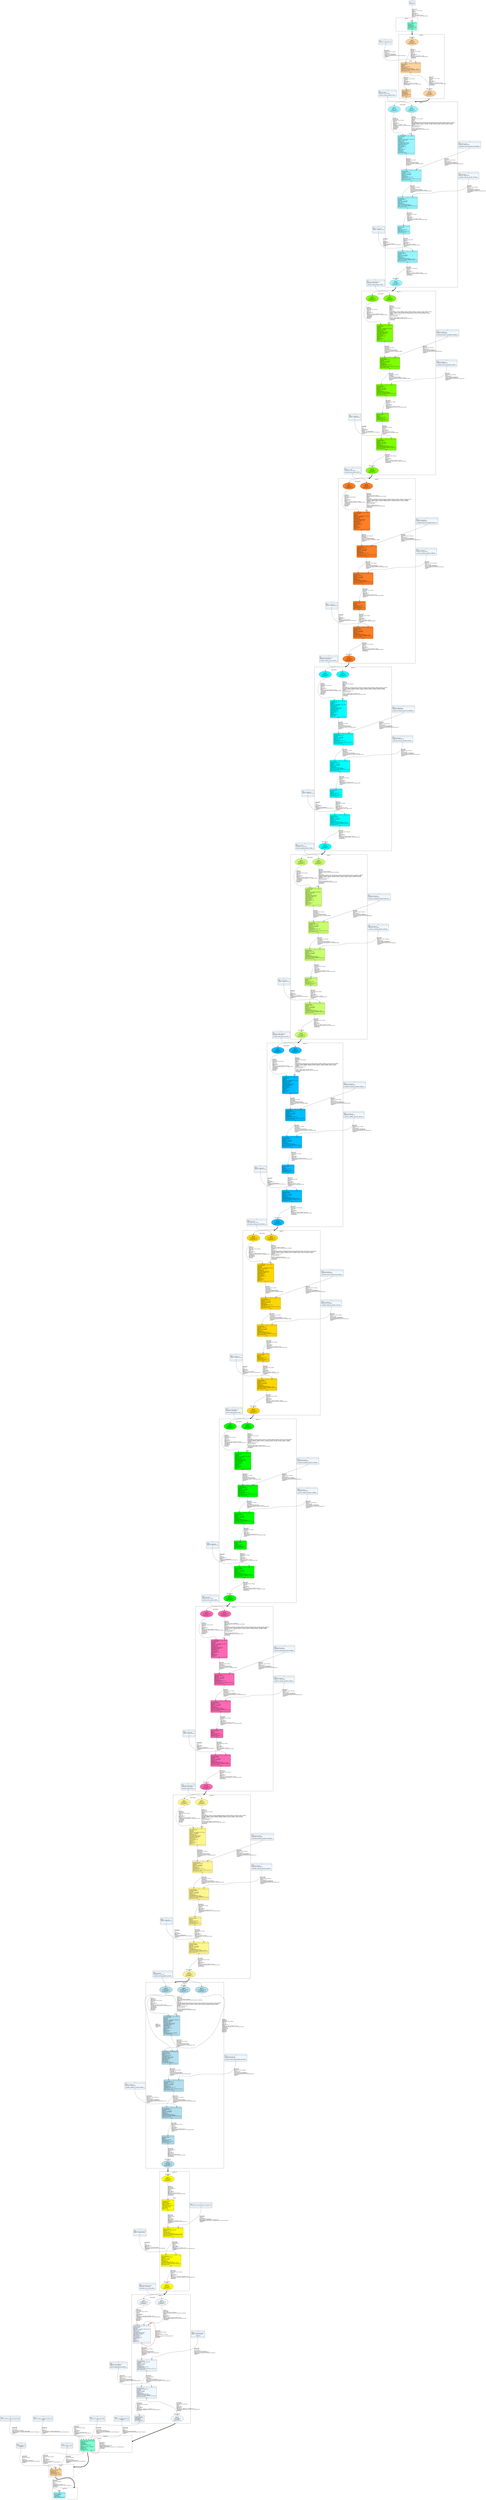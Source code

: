 digraph G {
graph [ fontsize=11 ];
node [ fontsize=11 ];
edge [ fontsize=10 ];
rankdir=BU
ranksep=1.5
nodesep=1
splines=spline
compound=true
Graphinfo [ label="" shape=plaintext, style=rounded, color=black, fontname="Arial-Bold" ];
subgraph cluster_1 { label="epoch 1"; fontsize=14; 
subgraph cluster_1_nodes { label="nodes "; peripheries=0;
Transpose_1 ;  }

subgraph cluster_dma_1_in { label=""; peripheries=0;
dummy_1[ style=invis ];  };
 }
subgraph cluster_2 { label="epoch 2"; fontsize=14; 
subgraph cluster_2_nodes { label="nodes "; peripheries=0;
Quantize_5 ; Transpose_7 ;  }

subgraph cluster_dma_2_in { label="dma inputs "; peripheries=0;
dma_0i2 ;  };

subgraph cluster_dma_2_out { label="dma outputs "; peripheries=0;
dma_1i2 ;  }
 }
Transpose_1:s -> dma_0i2:n [ltail="cluster_1" lhead=cluster_2 strength=1000 penwidth=5];
subgraph cluster_3 { label="epoch 3"; fontsize=14; 
subgraph cluster_3_nodes { label="nodes "; peripheries=0;
Conv2D_8 ; Conv2D_8_mul_scale_9 ; Conv2D_8_off_bias_12 ; Relu_11 ; Conv2D_13_suboff_15 ;  }

subgraph cluster_dma_3_in { label="dma inputs "; peripheries=0;
dma_3i3 ; dma_2i3 ;  };

subgraph cluster_dma_3_out { label="dma outputs "; peripheries=0;
dma_4i3 ;  }
 }
dma_1i2:s -> dma_3i3:n [ltail="cluster_2" lhead=cluster_3 strength=1000 penwidth=5];
subgraph cluster_4 { label="epoch 4"; fontsize=14; 
subgraph cluster_4_nodes { label="nodes "; peripheries=0;
Conv2D_13 ; Conv2D_13_mul_scale_18 ; Conv2D_13_off_bias_21 ; Relu_16 ; Conv2D_17_suboff_24 ;  }

subgraph cluster_dma_4_in { label="dma inputs "; peripheries=0;
dma_6i4 ; dma_5i4 ;  };

subgraph cluster_dma_4_out { label="dma outputs "; peripheries=0;
dma_7i4 ;  }
 }
dma_4i3:s -> dma_6i4:n [ltail="cluster_3" lhead=cluster_4 strength=1000 penwidth=5];
subgraph cluster_5 { label="epoch 5"; fontsize=14; 
subgraph cluster_5_nodes { label="nodes "; peripheries=0;
Conv2D_17 ; Conv2D_17_mul_scale_27 ; Conv2D_17_off_bias_30 ; Relu_20 ; Conv2D_22_suboff_33 ;  }

subgraph cluster_dma_5_in { label="dma inputs "; peripheries=0;
dma_9i5 ; dma_8i5 ;  };

subgraph cluster_dma_5_out { label="dma outputs "; peripheries=0;
dma_0i5 ;  }
 }
dma_7i4:s -> dma_9i5:n [ltail="cluster_4" lhead=cluster_5 strength=1000 penwidth=5];
subgraph cluster_6 { label="epoch 6"; fontsize=14; 
subgraph cluster_6_nodes { label="nodes "; peripheries=0;
Conv2D_22 ; Conv2D_22_mul_scale_36 ; Conv2D_22_off_bias_39 ; Relu_25 ; Conv2D_26_suboff_42 ;  }

subgraph cluster_dma_6_in { label="dma inputs "; peripheries=0;
dma_2i6 ; dma_1i6 ;  };

subgraph cluster_dma_6_out { label="dma outputs "; peripheries=0;
dma_3i6 ;  }
 }
dma_0i5:s -> dma_2i6:n [ltail="cluster_5" lhead=cluster_6 strength=1000 penwidth=5];
subgraph cluster_7 { label="epoch 7"; fontsize=14; 
subgraph cluster_7_nodes { label="nodes "; peripheries=0;
Conv2D_26 ; Conv2D_26_mul_scale_45 ; Conv2D_26_off_bias_48 ; Relu_29 ; Conv2D_31_suboff_51 ;  }

subgraph cluster_dma_7_in { label="dma inputs "; peripheries=0;
dma_5i7 ; dma_4i7 ;  };

subgraph cluster_dma_7_out { label="dma outputs "; peripheries=0;
dma_6i7 ;  }
 }
dma_3i6:s -> dma_5i7:n [ltail="cluster_6" lhead=cluster_7 strength=1000 penwidth=5];
subgraph cluster_8 { label="epoch 8"; fontsize=14; 
subgraph cluster_8_nodes { label="nodes "; peripheries=0;
Conv2D_31 ; Conv2D_31_mul_scale_54 ; Conv2D_31_off_bias_57 ; Relu_34 ; Conv2D_35_suboff_60 ;  }

subgraph cluster_dma_8_in { label="dma inputs "; peripheries=0;
dma_0i8 ; dma_7i8 ;  };

subgraph cluster_dma_8_out { label="dma outputs "; peripheries=0;
dma_8i8 ;  }
 }
dma_6i7:s -> dma_0i8:n [ltail="cluster_7" lhead=cluster_8 strength=1000 penwidth=5];
subgraph cluster_9 { label="epoch 9"; fontsize=14; 
subgraph cluster_9_nodes { label="nodes "; peripheries=0;
Conv2D_35 ; Conv2D_35_mul_scale_63 ; Conv2D_35_off_bias_66 ; Relu_38 ; Conv2D_40_suboff_69 ;  }

subgraph cluster_dma_9_in { label="dma inputs "; peripheries=0;
dma_1i9 ; dma_9i9 ;  };

subgraph cluster_dma_9_out { label="dma outputs "; peripheries=0;
dma_2i9 ;  }
 }
dma_8i8:s -> dma_1i9:n [ltail="cluster_8" lhead=cluster_9 strength=1000 penwidth=5];
subgraph cluster_10 { label="epoch 10"; fontsize=14; 
subgraph cluster_10_nodes { label="nodes "; peripheries=0;
Conv2D_40 ; Conv2D_40_mul_scale_72 ; Conv2D_40_off_bias_75 ; Relu_43 ; Conv2D_44_suboff_78 ;  }

subgraph cluster_dma_10_in { label="dma inputs "; peripheries=0;
dma_4i10 ; dma_3i10 ;  };

subgraph cluster_dma_10_out { label="dma outputs "; peripheries=0;
dma_5i10 ;  }
 }
dma_2i9:s -> dma_4i10:n [ltail="cluster_9" lhead=cluster_10 strength=1000 penwidth=5];
subgraph cluster_11 { label="epoch 11"; fontsize=14; 
subgraph cluster_11_nodes { label="nodes "; peripheries=0;
Conv2D_44 ; Conv2D_44_mul_scale_81 ; Conv2D_44_off_bias_84 ; Relu_47 ; Conv2D_49_suboff_87 ;  }

subgraph cluster_dma_11_in { label="dma inputs "; peripheries=0;
dma_0i11 ; dma_6i11 ;  };

subgraph cluster_dma_11_out { label="dma outputs "; peripheries=0;
dma_7i11 ;  }
 }
dma_5i10:s -> dma_0i11:n [ltail="cluster_10" lhead=cluster_11 strength=1000 penwidth=5];
subgraph cluster_12 { label="epoch 12"; fontsize=14; 
subgraph cluster_12_nodes { label="nodes "; peripheries=0;
Conv2D_49 ; Conv2D_49_mul_scale_90 ; Conv2D_49_off_bias_93 ; Relu_52 ; Conv2D_53_suboff_96 ;  }

subgraph cluster_dma_12_in { label="dma inputs "; peripheries=0;
dma_1i12 ; dma_8i12 ;  };

subgraph cluster_dma_12_out { label="dma outputs "; peripheries=0;
dma_2i12 ; dma_2i12 ;  }
 }
dma_7i11:s -> dma_1i12:n [ltail="cluster_11" lhead=cluster_12 strength=1000 penwidth=5];
subgraph cluster_13 { label="epoch 13"; fontsize=14; 
subgraph cluster_13_nodes { label="nodes "; peripheries=0;
Conv2D_53 ; Conv2D_53_ca_pipe_1 ; Conv2D_53_mul_scale_99 ; Conv2D_53_off_bias_102 ; Relu_56 ;  }

subgraph cluster_dma_13_in { label="dma inputs "; peripheries=0;
dma_3i13 ; dma_9i13 ; dma_4i13 ;  };

subgraph cluster_dma_13_out { label="dma outputs "; peripheries=0;
dma_5i13 ;  }
 }
dma_2i12:s -> dma_3i13:n [ltail="cluster_12" lhead=cluster_13 strength=1000 penwidth=5];
subgraph cluster_14 { label="epoch 14"; fontsize=14; 
subgraph cluster_14_nodes { label="nodes "; peripheries=0;
AveragePool_57 ; RequantizeLinear_inserted_id216 ; Gemm_59_conv_4_suboff_105 ;  }

subgraph cluster_dma_14_in { label="dma inputs "; peripheries=0;
dma_0i14 ;  };

subgraph cluster_dma_14_out { label="dma outputs "; peripheries=0;
dma_6i14 ;  }
 }
dma_5i13:s -> dma_0i14:n [ltail="cluster_13" lhead=cluster_14 strength=1000 penwidth=5];
subgraph cluster_15 { label="epoch 15"; fontsize=14; 
subgraph cluster_15_nodes { label="nodes "; peripheries=0;
Gemm_59_conv_4 ; Gemm_59_conv_4_mul_scale_108 ; Gemm_59_conv_4_off_bias_111 ; Gemm_59_squeeze_y_5 ;  }

subgraph cluster_dma_15_in { label="dma inputs "; peripheries=0;
dma_1i15 ; dma_7i15 ;  };

subgraph cluster_dma_15_out { label="dma outputs "; peripheries=0;
dma_2i15 ;  }
 }
dma_6i14:s -> dma_1i15:n [ltail="cluster_14" lhead=cluster_15 strength=1000 penwidth=5];
subgraph cluster_16 { label="epoch 16"; fontsize=14; 
subgraph cluster_16_nodes { label="nodes "; peripheries=0;
Softmax_62 ;  }

subgraph cluster_dma_16_in { label=""; peripheries=0;
dummy_16[ style=invis ];  };
 }
dma_2i15:s -> dummy_16:n [ltail="cluster_15" lhead=cluster_16 strength=1000 penwidth=5];
subgraph cluster_17 { label="epoch 17"; fontsize=14; 
subgraph cluster_17_nodes { label="nodes "; peripheries=0;
Dequantize_64 ;  }

subgraph cluster_dma_17_in { label=""; peripheries=0;
dummy_17[ style=invis ];  };
 }
Softmax_62:s -> dummy_17:n [ltail="cluster_16" lhead=cluster_17 strength=1000 penwidth=5];
subgraph cluster_18 { label="epoch 18"; fontsize=14; 
subgraph cluster_18_nodes { label="nodes "; peripheries=0;
__NN__RETURN__ ;  }

subgraph cluster_dma_18_in { label=""; peripheries=0;
dummy_18[ style=invis ];  };
 }
Dequantize_64:s -> dummy_18:n [ltail="cluster_17" lhead=cluster_18 strength=1000 penwidth=5];
Gemm_59_conv_4_mul_scale_110 [ label="{ { <i0> 0} |  [193]\lGemm_59_conv_4_mul_scale_110\l(bytes=1 , 0.00057% of total)\l\l 8.80853e-05 | { <o0> 0} }", shape=record, fillcolor="aliceblue", style="rounded,filled"  ] ;
Conv2D_22_mul_scale_38 [ label="{ { <i0> 0} |  [67]\lConv2D_22_mul_scale_38\l(bytes=64 , 0.036% of total)\l\l 0.000273437 0.000345121 0.000277314 0.000446152 ... | { <o0> 0} }", shape=record, fillcolor="aliceblue", style="rounded,filled"  ] ;
Conv2D_40_mul_scale_74 [ label="{ { <i0> 0} |  [127]\lConv2D_40_mul_scale_74\l(bytes=128 , 0.073% of total)\l\l 0.000207184 0.000189697 0.000262275 0.00018651 ... | { <o0> 0} }", shape=record, fillcolor="aliceblue", style="rounded,filled"  ] ;
Conv2D_49_zero_off_89 [ label="{ { <i0> 0} |  [153]\lConv2D_49_zero_off_89\l(bytes=1 , 0.00057% of total)\l\l 0 | { <o0> 0} }", shape=record, fillcolor="aliceblue", style="rounded,filled"  ] ;
Conv2D_49_off_bias_95 [ label="{ { <i0> 0} |  [159]\lConv2D_49_off_bias_95\l(bytes=512 , 0.29% of total)\l\l -136608940 -148032436 -132422984 -143844052 ... | { <o0> 0} }", shape=record, fillcolor="aliceblue", style="rounded,filled"  ] ;
Conv2D_26_mul_scale_47 [ label="{ { <i0> 0} |  [82]\lConv2D_26_mul_scale_47\l(bytes=128 , 0.073% of total)\l\l 0.000181132 0.000296637 0.000353624 0.000144767 ... | { <o0> 0} }", shape=record, fillcolor="aliceblue", style="rounded,filled"  ] ;
Softmax_62_220_atonn_internal_scale [ label="{ { <i0> 0} |  [220]\lSoftmax_62_220_atonn_internal_scale\l 0.00390625 | { <o0> 0} }", shape=record, fillcolor="aliceblue", style="rounded,filled"  ] ;
Gemm_59_squeeze_y_5_218_atonn_internal_scale [ label="{ { <i0> 0} |  [218]\lGemm_59_squeeze_y_5_218_atonn_internal_scale\l 0.109803 | { <o0> 0} }", shape=record, fillcolor="aliceblue", style="rounded,filled"  ] ;
Conv2D_44_mul_scale_83 [ label="{ { <i0> 0} |  [142]\lConv2D_44_mul_scale_83\l(bytes=256 , 0.15% of total)\l\l 0.0001415 0.000202406 0.000138109 0.00034804 ... | { <o0> 0} }", shape=record, fillcolor="aliceblue", style="rounded,filled"  ] ;
Conv2D_17_zero_off_26 [ label="{ { <i0> 0} |  [48]\lConv2D_17_zero_off_26\l(bytes=1 , 0.00057% of total)\l\l 0 | { <o0> 0} }", shape=record, fillcolor="aliceblue", style="rounded,filled"  ] ;
Conv2D_17_off_bias_32 [ label="{ { <i0> 0} |  [54]\lConv2D_17_off_bias_32\l(bytes=128 , 0.073% of total)\l\l -131755725 -123483221 -133884776 -126287405 ... | { <o0> 0} }", shape=record, fillcolor="aliceblue", style="rounded,filled"  ] ;
Conv2D_49_mul_scale_92 [ label="{ { <i0> 0} |  [157]\lConv2D_49_mul_scale_92\l(bytes=256 , 0.15% of total)\l\l 0.000376054 0.000401255 0.000291607 0.000249424 ... | { <o0> 0} }", shape=record, fillcolor="aliceblue", style="rounded,filled"  ] ;
Gemm_59_squeeze_y_5_218_atonn_internal_offset [ label="{ { <i0> 0} |  [219]\lGemm_59_squeeze_y_5_218_atonn_internal_offset\l 66 | { <o0> 0} }", shape=record, fillcolor="aliceblue", style="rounded,filled"  ] ;
Gemm_59_conv_4_zero_off_107 [ label="{ { <i0> 0} |  [189]\lGemm_59_conv_4_zero_off_107\l(bytes=1 , 0.00057% of total)\l\l 0 | { <o0> 0} }", shape=record, fillcolor="aliceblue", style="rounded,filled"  ] ;
Gemm_59_conv_4_off_bias_113 [ label="{ { <i0> 0} |  [195]\lGemm_59_conv_4_off_bias_113\l(bytes=20 , 0.011% of total)\l\l 69392758 69499589 69413788 69153862 ... | { <o0> 0} }", shape=record, fillcolor="aliceblue", style="rounded,filled"  ] ;
Conv2D_26_zero_off_44 [ label="{ { <i0> 0} |  [78]\lConv2D_26_zero_off_44\l(bytes=1 , 0.00057% of total)\l\l 0 | { <o0> 0} }", shape=record, fillcolor="aliceblue", style="rounded,filled"  ] ;
Conv2D_26_off_bias_50 [ label="{ { <i0> 0} |  [84]\lConv2D_26_off_bias_50\l(bytes=256 , 0.15% of total)\l\l -141825702 -121061598 -123622326 -131479193 ... | { <o0> 0} }", shape=record, fillcolor="aliceblue", style="rounded,filled"  ] ;
Conv2D_8_off_bias_14 [ label="{ { <i0> 0} |  [24]\lConv2D_8_off_bias_14\l(bytes=64 , 0.036% of total)\l\l -134758102 -128475363 -132776877 -131028971 ... | { <o0> 0} }", shape=record, fillcolor="aliceblue", style="rounded,filled"  ] ;
Dequantize_64_x_scale [ label="{ { <i0> 0} |  [209]\lDequantize_64_x_scale\l 0.00390625 | { <o0> 0} }", shape=record, fillcolor="aliceblue", style="rounded,filled"  ] ;
Conv2D_13_weights_inflated_116 [ label="{ { <i0> 0} |  [35]\lConv2D_13_weights_inflated_116\l(bytes=2304 , 1.3% of total)\l\l -0.249616 -0.353623 0.0104007 -0.332821 ... | { <o0> 0} }", shape=record, fillcolor="aliceblue", style="rounded,filled"  ] ;
Conv2D_35_zero_off_62 [ label="{ { <i0> 0} |  [108]\lConv2D_35_zero_off_62\l(bytes=1 , 0.00057% of total)\l\l 0 | { <o0> 0} }", shape=record, fillcolor="aliceblue", style="rounded,filled"  ] ;
Conv2D_35_off_bias_68 [ label="{ { <i0> 0} |  [114]\lConv2D_35_off_bias_68\l(bytes=256 , 0.15% of total)\l\l -135384335 -139043185 -119330593 -151073248 ... | { <o0> 0} }", shape=record, fillcolor="aliceblue", style="rounded,filled"  ] ;
Conv2D_22_weights_inflated_118 [ label="{ { <i0> 0} |  [65]\lConv2D_22_weights_inflated_118\l(bytes=4608 , 2.6% of total)\l\l 0.0790243 -0.0831835 -0.124775 0.528215 ... | { <o0> 0} }", shape=record, fillcolor="aliceblue", style="rounded,filled"  ] ;
Conv2D_31_weights_inflated_120 [ label="{ { <i0> 0} |  [95]\lConv2D_31_weights_inflated_120\l(bytes=9216 , 5.2% of total)\l\l -0.107885 -0.362185 -0.400716 0.917023 ... | { <o0> 0} }", shape=record, fillcolor="aliceblue", style="rounded,filled"  ] ;
Conv2D_40_weights_inflated_122 [ label="{ { <i0> 0} |  [125]\lConv2D_40_weights_inflated_122\l(bytes=9216 , 5.2% of total)\l\l 0.526437 0.36063 0.0580324 0.414517 ... | { <o0> 0} }", shape=record, fillcolor="aliceblue", style="rounded,filled"  ] ;
Conv2D_53_mul_scale_101 [ label="{ { <i0> 0} |  [172]\lConv2D_53_mul_scale_101\l(bytes=256 , 0.15% of total)\l\l 0.000107253 0.000111788 0.000102695 0.000107488 ... | { <o0> 0} }", shape=record, fillcolor="aliceblue", style="rounded,filled"  ] ;
Quantize_5_214_requantize_zero [ label="{ { <i0> 0} |  [214]\lQuantize_5_214_requantize_zero\l 0 | { <o0> 0} }", shape=record, fillcolor="aliceblue", style="rounded,filled"  ] ;
Conv2D_8_weights [ label="{ { <i0> 0} |  [20]\lConv2D_8_weights\l(bytes=288 , 0.16% of total)\l\l -0.601821 -0.614359 -0.0564208 -0.137917 ... | { <o0> 0} }", shape=record, fillcolor="aliceblue", style="rounded,filled"  ] ;
Conv2D_13_mul_scale_20 [ label="{ { <i0> 0} |  [37]\lConv2D_13_mul_scale_20\l(bytes=32 , 0.018% of total)\l\l 0.000671586 0.000801773 0.000644825 0.000892619 ... | { <o0> 0} }", shape=record, fillcolor="aliceblue", style="rounded,filled"  ] ;
Conv2D_44_zero_off_80 [ label="{ { <i0> 0} |  [138]\lConv2D_44_zero_off_80\l(bytes=1 , 0.00057% of total)\l\l 0 | { <o0> 0} }", shape=record, fillcolor="aliceblue", style="rounded,filled"  ] ;
Conv2D_44_off_bias_86 [ label="{ { <i0> 0} |  [144]\lConv2D_44_off_bias_86\l(bytes=512 , 0.29% of total)\l\l -128897133 -116221061 -130355034 -125216972 ... | { <o0> 0} }", shape=record, fillcolor="aliceblue", style="rounded,filled"  ] ;
Input_0_out_0 [ label="{ { <i0> 0} |  [0]\lInput_0_out_0 | { <o0> 0} }", shape=record, fillcolor="aliceblue", style="rounded,filled"  ] ;
Conv2D_31_mul_scale_56 [ label="{ { <i0> 0} |  [97]\lConv2D_31_mul_scale_56\l(bytes=128 , 0.073% of total)\l\l 0.000381875 0.000335913 0.00054624 0.000529378 ... | { <o0> 0} }", shape=record, fillcolor="aliceblue", style="rounded,filled"  ] ;
Conv2D_13_zero_off_17 [ label="{ { <i0> 0} |  [33]\lConv2D_13_zero_off_17\l(bytes=1 , 0.00057% of total)\l\l 0 | { <o0> 0} }", shape=record, fillcolor="aliceblue", style="rounded,filled"  ] ;
Conv2D_13_off_bias_23 [ label="{ { <i0> 0} |  [39]\lConv2D_13_off_bias_23\l(bytes=64 , 0.036% of total)\l\l -123036248 -130749718 -136759965 -139331919 ... | { <o0> 0} }", shape=record, fillcolor="aliceblue", style="rounded,filled"  ] ;
Conv2D_17_mul_scale_29 [ label="{ { <i0> 0} |  [52]\lConv2D_17_mul_scale_29\l(bytes=64 , 0.036% of total)\l\l 0.000416069 0.000615761 0.00030699 0.000432734 ... | { <o0> 0} }", shape=record, fillcolor="aliceblue", style="rounded,filled"  ] ;
RequantizeLinear_inserted_id216_217_requantize_zero [ label="{ { <i0> 0} |  [217]\lRequantizeLinear_inserted_id216_217_requantize_zero\l 0 | { <o0> 0} }", shape=record, fillcolor="aliceblue", style="rounded,filled"  ] ;
Conv2D_35_mul_scale_65 [ label="{ { <i0> 0} |  [112]\lConv2D_35_mul_scale_65\l(bytes=128 , 0.073% of total)\l\l 0.000189143 0.000157759 0.000121448 0.000193322 ... | { <o0> 0} }", shape=record, fillcolor="aliceblue", style="rounded,filled"  ] ;
Conv2D_53_zero_off_98 [ label="{ { <i0> 0} |  [168]\lConv2D_53_zero_off_98\l(bytes=1 , 0.00057% of total)\l\l 0 | { <o0> 0} }", shape=record, fillcolor="aliceblue", style="rounded,filled"  ] ;
Dequantize_64_x_zero_point [ label="{ { <i0> 0} |  [210]\lDequantize_64_x_zero_point\l -128 | { <o0> 0} }", shape=record, fillcolor="aliceblue", style="rounded,filled"  ] ;
Conv2D_53_off_bias_104 [ label="{ { <i0> 0} |  [174]\lConv2D_53_off_bias_104\l(bytes=512 , 0.29% of total)\l\l -125558492 -143596441 -137160385 -143803921 ... | { <o0> 0} }", shape=record, fillcolor="aliceblue", style="rounded,filled"  ] ;
Conv2D_8_mul_scale_11 [ label="{ { <i0> 0} |  [22]\lConv2D_8_mul_scale_11\l(bytes=32 , 0.018% of total)\l\l 0.000343054 0.000252944 0.000547703 0.000282946 ... | { <o0> 0} }", shape=record, fillcolor="aliceblue", style="rounded,filled"  ] ;
Conv2D_22_zero_off_35 [ label="{ { <i0> 0} |  [63]\lConv2D_22_zero_off_35\l(bytes=1 , 0.00057% of total)\l\l 0 | { <o0> 0} }", shape=record, fillcolor="aliceblue", style="rounded,filled"  ] ;
Conv2D_22_off_bias_41 [ label="{ { <i0> 0} |  [69]\lConv2D_22_off_bias_41\l(bytes=128 , 0.073% of total)\l\l -138261181 -141731193 -114553896 -142792921 ... | { <o0> 0} }", shape=record, fillcolor="aliceblue", style="rounded,filled"  ] ;
Softmax_62_220_atonn_internal_offset [ label="{ { <i0> 0} |  [221]\lSoftmax_62_220_atonn_internal_offset\l -128 | { <o0> 0} }", shape=record, fillcolor="aliceblue", style="rounded,filled"  ] ;
Conv2D_53_weights_1120 [ label="{ { <i0> 0} |  [170]\lConv2D_53_weights\l(bytes=65536 , 37% of total)\l\l -0.0399974 0.00173902 0.0295633 -0.0573876 ... | { <o0> 0} }", shape=record, fillcolor="aliceblue", style="rounded,filled"  ] ;
Conv2D_44_weights [ label="{ { <i0> 0} |  [140]\lConv2D_44_weights\l(bytes=32768 , 19% of total)\l\l 0.130993 -0.14107 -0.149131 0.255941 ... | { <o0> 0} }", shape=record, fillcolor="aliceblue", style="rounded,filled"  ] ;
Conv2D_35_weights [ label="{ { <i0> 0} |  [110]\lConv2D_35_weights\l(bytes=16384 , 9.3% of total)\l\l -0.00315358 0.0851465 -0.0157679 0.0599179 ... | { <o0> 0} }", shape=record, fillcolor="aliceblue", style="rounded,filled"  ] ;
Conv2D_26_weights [ label="{ { <i0> 0} |  [80]\lConv2D_26_weights\l(bytes=8192 , 4.7% of total)\l\l 0.0561735 0.0029565 0.0502605 -0.106434 ... | { <o0> 0} }", shape=record, fillcolor="aliceblue", style="rounded,filled"  ] ;
Conv2D_17_weights [ label="{ { <i0> 0} |  [50]\lConv2D_17_weights\l(bytes=2048 , 1.2% of total)\l\l -0.326379 0.16319 -0.196953 -0.30387 ... | { <o0> 0} }", shape=record, fillcolor="aliceblue", style="rounded,filled"  ] ;
Conv2D_31_zero_off_53 [ label="{ { <i0> 0} |  [93]\lConv2D_31_zero_off_53\l(bytes=1 , 0.00057% of total)\l\l 0 | { <o0> 0} }", shape=record, fillcolor="aliceblue", style="rounded,filled"  ] ;
Conv2D_31_off_bias_59 [ label="{ { <i0> 0} |  [99]\lConv2D_31_off_bias_59\l(bytes=256 , 0.15% of total)\l\l -140279773 -137899921 -136137245 -150377037 ... | { <o0> 0} }", shape=record, fillcolor="aliceblue", style="rounded,filled"  ] ;
Conv2D_49_weights_inflated_124 [ label="{ { <i0> 0} |  [155]\lConv2D_49_weights_inflated_124\l(bytes=18432 , 10% of total)\l\l 0.264992 0 0.039258 0.932378 ... | { <o0> 0} }", shape=record, fillcolor="aliceblue", style="rounded,filled"  ] ;
Gemm_59_weights_transposed_3 [ label="{ { <i0> 0} |  [191]\lGemm_59_weights_transposed_3\l(bytes=2560 , 1.5% of total)\l\l 0.0687689 0.16701 -0.157186 0.33402 ... | { <o0> 0} }", shape=record, fillcolor="aliceblue", style="rounded,filled"  ] ;
Conv2D_40_zero_off_71 [ label="{ { <i0> 0} |  [123]\lConv2D_40_zero_off_71\l(bytes=1 , 0.00057% of total)\l\l 0 | { <o0> 0} }", shape=record, fillcolor="aliceblue", style="rounded,filled"  ] ;
Conv2D_40_off_bias_77 [ label="{ { <i0> 0} |  [129]\lConv2D_40_off_bias_77\l(bytes=256 , 0.15% of total)\l\l -141897317 -146878206 -114645244 -119956645 ... | { <o0> 0} }", shape=record, fillcolor="aliceblue", style="rounded,filled"  ] ;
Transpose_1 [ label="{ { < i0>  0 M } | id=[1] tid=[56]\lTranspose_1\lkind=Transpose\lsched epoch=1.\lhw unit=NULL_UNIT\lperm is 0 3 1 2\l | { < o0>  0 M } }", shape=record, fillcolor="aquamarine", style="rounded,filled"  ] ;
dma_1i2 [ label="Dma out\nepoch=2.\nsw=1-> mem=1
 axi port=0\nSTREAM_ENG_V2 1", shape=ellipse, width=0.1, fillcolor="burlywood1", style="rounded,filled"  ]
Quantize_5:o0:s->dma_1i2:n [ label="edge id=[221]\ltid=99 114\lbatch: 0(in,L) 1(out,L) 1(mem,L) \l1x1x64x96\lbits=8\lin=out: (S8)\lscale=(0.0547226, )\loffset=(40, )\lDequantize_6_out_0 FLOAT( 1 1 64 96 )\lQuantize_5_out_0 live(2, 3, id=57) edge bs=6144\l context[0](1,0)\lout bw=6.00 KB\l" ]; 
dma_0i2 [ label="Dma in\nepoch=2.\nmem=1-> sw=1
 axi port=0\nSTREAM_ENG_V2 0", shape=ellipse, width=0.1, fillcolor="burlywood1", style="rounded,filled"  ]
Quantize_5 [ label="{ { < i0>  0 M  | < i1>  1 P } | id=[13] tid=[57]\lQuantize_5\lkind=Add\llatency = 6.14 Kcycles\lsched epoch=2.\lsched unit= ARITH_ACC_V2 0\lA=16384 B=-32 C=0 B C combined= -2097152\lshifts: x=0 y=0 AX_RS=0 BY_RS=0 C_LS=0 o=14\lunit max power % 35\l | { < o0>  0 M } }", shape=record, fillcolor="burlywood1", style="rounded,filled"  ] ;
Transpose_7 [ label="{ { < i0>  0 M } | id=[17] tid=[58]\lTranspose_7\lkind=Transpose\lsched epoch=2.\lhw unit=NULL_UNIT\lperm is 0 1 3 2\l | { < o0>  0 M } }", shape=record, fillcolor="burlywood1", style="rounded,filled"  ] ;
dma_2i3 [ label="Dma in\nepoch=3.\nmem=1-> sw=1
 axi port=0\nSTREAM_ENG_V2 2", shape=ellipse, width=0.1, fillcolor="cadetblue1", style="rounded,filled"  ]
dma_3i3 [ label="Dma in\nepoch=3.\nmem=1-> sw=1
 axi port=0\nSTREAM_ENG_V2 3", shape=ellipse, width=0.1, fillcolor="cadetblue1", style="rounded,filled"  ]
Conv2D_8 [ label="{ { < i0>  0 M (no clone)  | < i1>  1 M } | id=[21] tid=[59]\lConv2D_8\lkind=Conv\lNUM_OPS = 884.74 KOPS( 1.3% of total )\llatency = 49.15 Kcycles\lOPS/cycle = 18\lsched epoch=3.\lsched unit= CONV_ACC_V2 0\lconv mode=K outer, F inner\lchoked ports=( feat out )\lshifts: f=0 a=2 o=2\lsimd mode:16x8\lunit max power % 82\ldilations is 1 1\lgroup i 1\lkernel_shape is 3 3\lpads is 0 0 2 2\lstrides is 2 2\lConv_fsub f 40\lpad_constant_value f 0\l | { < o0>  0 S } }", shape=record, fillcolor="cadetblue1", style="rounded,filled"  ] ;
Conv2D_8_mul_scale_9 [ label="{ { < i0>  0 S  | < i1>  1 P } | id=[23] tid=[60]\lConv2D_8_mul_scale_9\lkind=Mul\lNUM_OPS = 49.15 KOPS\llatency = 49.15 Kcycles\lOPS/cycle = 1\lsched epoch=3.\lsched unit= ARITH_ACC_V2 1\lA=1 B=0 C=0\lshifts: x=0 y=0 AX_RS=0 BY_RS=0 C_LS=0 o=14\lunit max power % 100\l | { < o0>  0 S } }", shape=record, fillcolor="cadetblue1", style="rounded,filled"  ] ;
Conv2D_8_off_bias_12 [ label="{ { < i0>  0 S  | < i1>  1 P } | id=[25] tid=[61]\lConv2D_8_off_bias_12\lkind=Add\lNUM_OPS = 49.15 KOPS\llatency = 49.15 Kcycles\lOPS/cycle = 1\lsched epoch=3.\lsched unit= ARITH_ACC_V2 2\lA=31717 B=0 C=0 B C combined= 0\lshifts: x=0 y=0 AX_RS=0 BY_RS=0 C_LS=0 o=20\lunit max power % 100\l | { < o0>  0 S } }", shape=record, fillcolor="cadetblue1", style="rounded,filled"  ] ;
Relu_11 [ label="{ { < i0>  0 S } | id=[32] tid=[62]\lRelu_11\lkind=Relu\llatency = 49.15 Kcycles\lsched epoch=3.\lsched unit= ACTIV_ACC_V2 0\lunit max power % 36\l | { < o0>  0 S } }", shape=record, fillcolor="cadetblue1", style="rounded,filled"  ] ;
dma_4i3 [ label="Dma out\nepoch=3.\nsw=4-> mem=32
 axi port=0\nSTREAM_ENG_V2 4", shape=ellipse, width=0.1, fillcolor="cadetblue1", style="rounded,filled"  ]
Conv2D_13_suboff_15:o0:s->dma_4i3:n [ label="edge id=[34]\ltid=233 234\lbatch: 8(in,L) 4(out,L) 0(mem,L) \l1x32x48x32\lbits=8\lin=out: (U8)\lscale=(0.0645715, )\loffset=(0, )\lConv2D_13_zero_off_out_16 FLOAT( 1 32 48 32 )\lConv2D_13_zero_off_out_16 live(3, 4, id=61) edge bs=49152\l context[0](1,0)\lout bw=48.00 KB\l" ]; 
Conv2D_13_suboff_15 [ label="{ { < i0>  0 S  | < i1>  1 P } | id=[34] tid=[63]\lConv2D_13_suboff_15\lkind=Sub\lNUM_OPS = 49.15 KOPS\llatency = 49.15 Kcycles\lOPS/cycle = 1\lsched epoch=3.\lsched unit= ARITH_ACC_V2 3\lA=16384 B=32 C=0 B C combined= 2097152\lshifts: x=0 y=0 AX_RS=0 BY_RS=0 C_LS=0 o=14\lunit max power % 35\l | { < o0>  0 M } }", shape=record, fillcolor="cadetblue1", style="rounded,filled"  ] ;
dma_5i4 [ label="Dma in\nepoch=4.\nmem=32-> sw=8
 axi port=1\nSTREAM_ENG_V2 5", shape=ellipse, width=0.1, fillcolor="chartreuse", style="rounded,filled"  ]
dma_6i4 [ label="Dma in\nepoch=4.\nmem=8-> sw=8
 axi port=1\nSTREAM_ENG_V2 6", shape=ellipse, width=0.1, fillcolor="chartreuse", style="rounded,filled"  ]
Conv2D_13 [ label="{ { < i0>  0 M  | < i1>  1 M } | id=[36] tid=[64]\lConv2D_13\lkind=Conv\lNUM_OPS = 7.08 MOPS( 10% of total )\llatency = 49.15 Kcycles\lOPS/cycle = 1.4e+02\lsched epoch=4.\lsched unit= CONV_ACC_V2 1\lconv mode=F outer, K inner\lchoked ports=( feat out )\lshifts: f=0 a=2 o=2\lsimd mode:8x8\lunit max power % 100\ldilations is 1 1\lgroup i 4\lkernel_shape is 3 3\lpads is 1 1 1 1\lstrides is 1 1\l | { < o0>  0 S } }", shape=record, fillcolor="chartreuse", style="rounded,filled"  ] ;
Conv2D_13_mul_scale_18 [ label="{ { < i0>  0 S  | < i1>  1 P } | id=[38] tid=[65]\lConv2D_13_mul_scale_18\lkind=Mul\lNUM_OPS = 49.15 KOPS\llatency = 49.15 Kcycles\lOPS/cycle = 1\lsched epoch=4.\lsched unit= ARITH_ACC_V2 0\lA=1 B=0 C=0\lshifts: x=0 y=0 AX_RS=0 BY_RS=0 C_LS=0 o=13\lunit max power % 100\l | { < o0>  0 S } }", shape=record, fillcolor="chartreuse", style="rounded,filled"  ] ;
Conv2D_13_off_bias_21 [ label="{ { < i0>  0 S  | < i1>  1 P } | id=[40] tid=[66]\lConv2D_13_off_bias_21\lkind=Add\lNUM_OPS = 49.15 KOPS\llatency = 49.15 Kcycles\lOPS/cycle = 1\lsched epoch=4.\lsched unit= ARITH_ACC_V2 1\lA=27699 B=0 C=0 B C combined= 0\lshifts: x=0 y=0 AX_RS=0 BY_RS=0 C_LS=0 o=20\lunit max power % 100\l | { < o0>  0 S } }", shape=record, fillcolor="chartreuse", style="rounded,filled"  ] ;
Relu_16 [ label="{ { < i0>  0 S } | id=[47] tid=[67]\lRelu_16\lkind=Relu\llatency = 49.15 Kcycles\lsched epoch=4.\lsched unit= ACTIV_ACC_V2 1\lunit max power % 36\l | { < o0>  0 S } }", shape=record, fillcolor="chartreuse", style="rounded,filled"  ] ;
dma_7i4 [ label="Dma out\nepoch=4.\nsw=8-> mem=32
 axi port=1\nSTREAM_ENG_V2 7", shape=ellipse, width=0.1, fillcolor="chartreuse", style="rounded,filled"  ]
Conv2D_17_suboff_24:o0:s->dma_7i4:n [ label="edge id=[49]\ltid=331 332\lbatch: 32(in,L) 8(out,L) 0(mem,L) \l1x32x48x32\lbits=8\lin=out: (U8)\lscale=(0.0739385, )\loffset=(0, )\lConv2D_17_zero_off_out_25 FLOAT( 1 32 48 32 )\lConv2D_17_zero_off_out_25 live(4, 5, id=65) edge bs=49152\l context[0](1,0)\lout bw=48.00 KB\l" ]; 
Conv2D_17_suboff_24 [ label="{ { < i0>  0 S  | < i1>  1 P } | id=[49] tid=[68]\lConv2D_17_suboff_24\lkind=Sub\lNUM_OPS = 49.15 KOPS\llatency = 49.15 Kcycles\lOPS/cycle = 1\lsched epoch=4.\lsched unit= ARITH_ACC_V2 2\lA=16384 B=32 C=0 B C combined= 2097152\lshifts: x=0 y=0 AX_RS=0 BY_RS=0 C_LS=0 o=14\lunit max power % 35\l | { < o0>  0 M } }", shape=record, fillcolor="chartreuse", style="rounded,filled"  ] ;
dma_8i5 [ label="Dma in\nepoch=5.\nmem=32-> sw=32
 axi port=1\nSTREAM_ENG_V2 8", shape=ellipse, width=0.1, fillcolor="chocolate1", style="rounded,filled"  ]
dma_9i5 [ label="Dma in\nepoch=5.\nmem=32-> sw=32
 axi port=1\nSTREAM_ENG_V2 9", shape=ellipse, width=0.1, fillcolor="chocolate1", style="rounded,filled"  ]
Conv2D_17 [ label="{ { < i0>  0 M (no clone)  | < i1>  1 M } | id=[51] tid=[69]\lConv2D_17\lkind=Conv\lNUM_OPS = 6.29 MOPS( 9.3% of total )\llatency = 98.30 Kcycles\lOPS/cycle = 64\lsched epoch=5.\lsched unit= CONV_ACC_V2 2\lconv mode=F outer, K inner\lchoked ports=( out )\lDeep mode kx3\lshifts: f=0 a=3 o=3\lsimd mode:8x8\lunit max power % 49\ldilations is 1 1\lgroup i 1\lkernel_shape is 1 1\lpads is 0 0 0 0\lstrides is 1 1\l | { < o0>  0 S } }", shape=record, fillcolor="chocolate1", style="rounded,filled"  ] ;
Conv2D_17_mul_scale_27 [ label="{ { < i0>  0 S  | < i1>  1 P } | id=[53] tid=[70]\lConv2D_17_mul_scale_27\lkind=Mul\lNUM_OPS = 98.30 KOPS\llatency = 98.30 Kcycles\lOPS/cycle = 1\lsched epoch=5.\lsched unit= ARITH_ACC_V2 3\lA=1 B=0 C=0\lshifts: x=0 y=0 AX_RS=0 BY_RS=0 C_LS=0 o=13\lunit max power % 100\l | { < o0>  0 S } }", shape=record, fillcolor="chocolate1", style="rounded,filled"  ] ;
Conv2D_17_off_bias_30 [ label="{ { < i0>  0 S  | < i1>  1 P } | id=[55] tid=[71]\lConv2D_17_off_bias_30\lkind=Add\lNUM_OPS = 98.30 KOPS\llatency = 98.30 Kcycles\lOPS/cycle = 1\lsched epoch=5.\lsched unit= ARITH_ACC_V2 0\lA=31152 B=0 C=0 B C combined= 0\lshifts: x=0 y=0 AX_RS=0 BY_RS=0 C_LS=0 o=20\lunit max power % 100\l | { < o0>  0 S } }", shape=record, fillcolor="chocolate1", style="rounded,filled"  ] ;
Relu_20 [ label="{ { < i0>  0 S } | id=[62] tid=[72]\lRelu_20\lkind=Relu\llatency = 98.30 Kcycles\lsched epoch=5.\lsched unit= ACTIV_ACC_V2 0\lunit max power % 36\l | { < o0>  0 S } }", shape=record, fillcolor="chocolate1", style="rounded,filled"  ] ;
dma_0i5 [ label="Dma out\nepoch=5.\nsw=16-> mem=64
 axi port=0\nSTREAM_ENG_V2 0", shape=ellipse, width=0.1, fillcolor="chocolate1", style="rounded,filled"  ]
Conv2D_22_suboff_33:o0:s->dma_0i5:n [ label="edge id=[64]\ltid=429 430\lbatch: 8(in,L) 16(out,L) 0(mem,L) \l1x64x48x32\lbits=8\lin=out: (U8)\lscale=(0.0657431, )\loffset=(0, )\lConv2D_22_zero_off_out_34 FLOAT( 1 64 48 32 )\lConv2D_22_zero_off_out_34 live(5, 6, id=69) edge bs=98304\l context[0](1,0)\lout bw=96.00 KB\l" ]; 
Conv2D_22_suboff_33 [ label="{ { < i0>  0 S  | < i1>  1 P } | id=[64] tid=[73]\lConv2D_22_suboff_33\lkind=Sub\lNUM_OPS = 98.30 KOPS\llatency = 98.30 Kcycles\lOPS/cycle = 1\lsched epoch=5.\lsched unit= ARITH_ACC_V2 1\lA=16384 B=32 C=0 B C combined= 2097152\lshifts: x=0 y=0 AX_RS=0 BY_RS=0 C_LS=0 o=14\lunit max power % 35\l | { < o0>  0 M } }", shape=record, fillcolor="chocolate1", style="rounded,filled"  ] ;
dma_1i6 [ label="Dma in\nepoch=6.\nmem=64-> sw=8
 axi port=0\nSTREAM_ENG_V2 1", shape=ellipse, width=0.1, fillcolor="cyan", style="rounded,filled"  ]
dma_2i6 [ label="Dma in\nepoch=6.\nmem=8-> sw=8
 axi port=0\nSTREAM_ENG_V2 2", shape=ellipse, width=0.1, fillcolor="cyan", style="rounded,filled"  ]
Conv2D_22 [ label="{ { < i0>  0 M  | < i1>  1 M } | id=[66] tid=[74]\lConv2D_22\lkind=Conv\lNUM_OPS = 3.54 MOPS( 5.2% of total )\llatency = 98.30 Kcycles\lOPS/cycle = 36\lsched epoch=6.\lsched unit= CONV_ACC_V2 3\lconv mode=F outer, K inner\lchoked ports=( feat  )\lshifts: f=0 a=3 o=3\lsimd mode:8x8\lunit max power % 74\ldilations is 1 1\lgroup i 8\lkernel_shape is 3 3\lpads is 0 0 2 2\lstrides is 2 2\l | { < o0>  0 S } }", shape=record, fillcolor="cyan", style="rounded,filled"  ] ;
Conv2D_22_mul_scale_36 [ label="{ { < i0>  0 S  | < i1>  1 P } | id=[68] tid=[75]\lConv2D_22_mul_scale_36\lkind=Mul\lNUM_OPS = 24.58 KOPS\llatency = 24.58 Kcycles\lOPS/cycle = 1\lsched epoch=6.\lsched unit= ARITH_ACC_V2 2\lA=1 B=0 C=0\lshifts: x=0 y=0 AX_RS=0 BY_RS=0 C_LS=0 o=12\lunit max power % 100\l | { < o0>  0 S } }", shape=record, fillcolor="cyan", style="rounded,filled"  ] ;
Conv2D_22_off_bias_39 [ label="{ { < i0>  0 S  | < i1>  1 P } | id=[70] tid=[76]\lConv2D_22_off_bias_39\lkind=Add\lNUM_OPS = 24.58 KOPS\llatency = 24.58 Kcycles\lOPS/cycle = 1\lsched epoch=6.\lsched unit= ARITH_ACC_V2 0\lA=16714 B=0 C=0 B C combined= 0\lshifts: x=0 y=0 AX_RS=0 BY_RS=0 C_LS=0 o=20\lunit max power % 100\l | { < o0>  0 S } }", shape=record, fillcolor="cyan", style="rounded,filled"  ] ;
Relu_25 [ label="{ { < i0>  0 S } | id=[77] tid=[77]\lRelu_25\lkind=Relu\llatency = 24.58 Kcycles\lsched epoch=6.\lsched unit= ACTIV_ACC_V2 1\lunit max power % 36\l | { < o0>  0 S } }", shape=record, fillcolor="cyan", style="rounded,filled"  ] ;
dma_3i6 [ label="Dma out\nepoch=6.\nsw=8-> mem=64
 axi port=0\nSTREAM_ENG_V2 3", shape=ellipse, width=0.1, fillcolor="cyan", style="rounded,filled"  ]
Conv2D_26_suboff_42:o0:s->dma_3i6:n [ label="edge id=[79]\ltid=527 528\lbatch: 64(in,L) 8(out,L) 0(mem,L) \l1x64x24x16\lbits=8\lin=out: (U8)\lscale=(0.0612659, )\loffset=(0, )\lConv2D_26_zero_off_out_43 FLOAT( 1 64 24 16 )\lConv2D_26_zero_off_out_43 live(6, 7, id=73) edge bs=24576\l context[0](1,0)\lout bw=24.00 KB\l" ]; 
Conv2D_26_suboff_42 [ label="{ { < i0>  0 S  | < i1>  1 P } | id=[79] tid=[78]\lConv2D_26_suboff_42\lkind=Sub\lNUM_OPS = 24.58 KOPS\llatency = 24.58 Kcycles\lOPS/cycle = 1\lsched epoch=6.\lsched unit= ARITH_ACC_V2 1\lA=16384 B=32 C=0 B C combined= 2097152\lshifts: x=0 y=0 AX_RS=0 BY_RS=0 C_LS=0 o=14\lunit max power % 35\l | { < o0>  0 M } }", shape=record, fillcolor="cyan", style="rounded,filled"  ] ;
dma_4i7 [ label="Dma in\nepoch=7.\nmem=64-> sw=64
 axi port=0\nSTREAM_ENG_V2 4", shape=ellipse, width=0.1, fillcolor="darkolivegreen1", style="rounded,filled"  ]
dma_5i7 [ label="Dma in\nepoch=7.\nmem=64-> sw=64
 axi port=1\nSTREAM_ENG_V2 5", shape=ellipse, width=0.1, fillcolor="darkolivegreen1", style="rounded,filled"  ]
Conv2D_26 [ label="{ { < i0>  0 M (no clone)  | < i1>  1 M } | id=[81] tid=[79]\lConv2D_26\lkind=Conv\lNUM_OPS = 6.29 MOPS( 9.3% of total )\llatency = 65.54 Kcycles\lOPS/cycle = 96\lsched epoch=7.\lsched unit= CONV_ACC_V2 0\lconv mode=F outer, K inner\lchoked ports=( feat  )\lDeep mode kx3\lshifts: f=0 a=3 o=3\lsimd mode:8x8\lunit max power % 56\ldilations is 1 1\lgroup i 1\lkernel_shape is 1 1\lpads is 0 0 0 0\lstrides is 1 1\l | { < o0>  0 S } }", shape=record, fillcolor="darkolivegreen1", style="rounded,filled"  ] ;
Conv2D_26_mul_scale_45 [ label="{ { < i0>  0 S  | < i1>  1 P } | id=[83] tid=[80]\lConv2D_26_mul_scale_45\lkind=Mul\lNUM_OPS = 49.15 KOPS\llatency = 49.15 Kcycles\lOPS/cycle = 1\lsched epoch=7.\lsched unit= ARITH_ACC_V2 3\lA=1 B=0 C=0\lshifts: x=0 y=0 AX_RS=0 BY_RS=0 C_LS=0 o=12\lunit max power % 100\l | { < o0>  0 S } }", shape=record, fillcolor="darkolivegreen1", style="rounded,filled"  ] ;
Conv2D_26_off_bias_48 [ label="{ { < i0>  0 S  | < i1>  1 P } | id=[85] tid=[81]\lConv2D_26_off_bias_48\lkind=Add\lNUM_OPS = 49.15 KOPS\llatency = 49.15 Kcycles\lOPS/cycle = 1\lsched epoch=7.\lsched unit= ARITH_ACC_V2 0\lA=20664 B=0 C=0 B C combined= 0\lshifts: x=0 y=0 AX_RS=0 BY_RS=0 C_LS=0 o=20\lunit max power % 100\l | { < o0>  0 S } }", shape=record, fillcolor="darkolivegreen1", style="rounded,filled"  ] ;
Relu_29 [ label="{ { < i0>  0 S } | id=[92] tid=[82]\lRelu_29\lkind=Relu\llatency = 49.15 Kcycles\lsched epoch=7.\lsched unit= ACTIV_ACC_V2 0\lunit max power % 36\l | { < o0>  0 S } }", shape=record, fillcolor="darkolivegreen1", style="rounded,filled"  ] ;
dma_6i7 [ label="Dma out\nepoch=7.\nsw=16-> mem=128
 axi port=1\nSTREAM_ENG_V2 6", shape=ellipse, width=0.1, fillcolor="darkolivegreen1", style="rounded,filled"  ]
Conv2D_31_suboff_51:o0:s->dma_6i7:n [ label="edge id=[94]\ltid=625 626\lbatch: 8(in,L) 16(out,L) 0(mem,L) \l1x128x24x16\lbits=8\lin=out: (U8)\lscale=(0.049555, )\loffset=(0, )\lConv2D_31_zero_off_out_52 FLOAT( 1 128 24 16 )\lConv2D_31_zero_off_out_52 live(7, 8, id=77) edge bs=49152\l context[0](1,0)\lout bw=48.00 KB\l" ]; 
Conv2D_31_suboff_51 [ label="{ { < i0>  0 S  | < i1>  1 P } | id=[94] tid=[83]\lConv2D_31_suboff_51\lkind=Sub\lNUM_OPS = 49.15 KOPS\llatency = 49.15 Kcycles\lOPS/cycle = 1\lsched epoch=7.\lsched unit= ARITH_ACC_V2 1\lA=16384 B=32 C=0 B C combined= 2097152\lshifts: x=0 y=0 AX_RS=0 BY_RS=0 C_LS=0 o=14\lunit max power % 35\l | { < o0>  0 M } }", shape=record, fillcolor="darkolivegreen1", style="rounded,filled"  ] ;
dma_7i8 [ label="Dma in\nepoch=8.\nmem=128-> sw=8
 axi port=1\nSTREAM_ENG_V2 7", shape=ellipse, width=0.1, fillcolor="deepskyblue1", style="rounded,filled"  ]
dma_0i8 [ label="Dma in\nepoch=8.\nmem=8-> sw=8
 axi port=0\nSTREAM_ENG_V2 0", shape=ellipse, width=0.1, fillcolor="deepskyblue1", style="rounded,filled"  ]
Conv2D_31 [ label="{ { < i0>  0 M  | < i1>  1 M } | id=[96] tid=[84]\lConv2D_31\lkind=Conv\lNUM_OPS = 7.08 MOPS( 10% of total )\llatency = 49.15 Kcycles\lOPS/cycle = 1.4e+02\lsched epoch=8.\lsched unit= CONV_ACC_V2 1\lconv mode=F outer, K inner\lchoked ports=( feat out )\lshifts: f=0 a=3 o=3\lsimd mode:8x8\lunit max power % 100\ldilations is 1 1\lgroup i 16\lkernel_shape is 3 3\lpads is 1 1 1 1\lstrides is 1 1\l | { < o0>  0 S } }", shape=record, fillcolor="deepskyblue1", style="rounded,filled"  ] ;
Conv2D_31_mul_scale_54 [ label="{ { < i0>  0 S  | < i1>  1 P } | id=[98] tid=[85]\lConv2D_31_mul_scale_54\lkind=Mul\lNUM_OPS = 49.15 KOPS\llatency = 49.15 Kcycles\lOPS/cycle = 1\lsched epoch=8.\lsched unit= ARITH_ACC_V2 2\lA=1 B=0 C=0\lshifts: x=0 y=0 AX_RS=0 BY_RS=0 C_LS=0 o=12\lunit max power % 100\l | { < o0>  0 S } }", shape=record, fillcolor="deepskyblue1", style="rounded,filled"  ] ;
Conv2D_31_off_bias_57 [ label="{ { < i0>  0 S  | < i1>  1 P } | id=[100] tid=[86]\lConv2D_31_off_bias_57\lkind=Add\lNUM_OPS = 49.15 KOPS\llatency = 49.15 Kcycles\lOPS/cycle = 1\lsched epoch=8.\lsched unit= ARITH_ACC_V2 0\lA=17073 B=0 C=0 B C combined= 0\lshifts: x=0 y=0 AX_RS=0 BY_RS=0 C_LS=0 o=20\lunit max power % 100\l | { < o0>  0 S } }", shape=record, fillcolor="deepskyblue1", style="rounded,filled"  ] ;
Relu_34 [ label="{ { < i0>  0 S } | id=[107] tid=[87]\lRelu_34\lkind=Relu\llatency = 49.15 Kcycles\lsched epoch=8.\lsched unit= ACTIV_ACC_V2 1\lunit max power % 36\l | { < o0>  0 S } }", shape=record, fillcolor="deepskyblue1", style="rounded,filled"  ] ;
dma_8i8 [ label="Dma out\nepoch=8.\nsw=8-> mem=128
 axi port=1\nSTREAM_ENG_V2 8", shape=ellipse, width=0.1, fillcolor="deepskyblue1", style="rounded,filled"  ]
Conv2D_35_suboff_60:o0:s->dma_8i8:n [ label="edge id=[109]\ltid=723 724\lbatch: 128(in,L) 8(out,L) 0(mem,L) \l1x128x24x16\lbits=8\lin=out: (U8)\lscale=(0.0599774, )\loffset=(0, )\lConv2D_35_zero_off_out_61 FLOAT( 1 128 24 16 )\lConv2D_35_zero_off_out_61 live(8, 9, id=81) edge bs=49152\l context[0](1,0)\lout bw=48.00 KB\l" ]; 
Conv2D_35_suboff_60 [ label="{ { < i0>  0 S  | < i1>  1 P } | id=[109] tid=[88]\lConv2D_35_suboff_60\lkind=Sub\lNUM_OPS = 49.15 KOPS\llatency = 49.15 Kcycles\lOPS/cycle = 1\lsched epoch=8.\lsched unit= ARITH_ACC_V2 1\lA=16384 B=32 C=0 B C combined= 2097152\lshifts: x=0 y=0 AX_RS=0 BY_RS=0 C_LS=0 o=14\lunit max power % 35\l | { < o0>  0 M } }", shape=record, fillcolor="deepskyblue1", style="rounded,filled"  ] ;
dma_9i9 [ label="Dma in\nepoch=9.\nmem=128-> sw=128
 axi port=1\nSTREAM_ENG_V2 9", shape=ellipse, width=0.1, fillcolor="gold", style="rounded,filled"  ]
dma_1i9 [ label="Dma in\nepoch=9.\nmem=128-> sw=128
 axi port=0\nSTREAM_ENG_V2 1", shape=ellipse, width=0.1, fillcolor="gold", style="rounded,filled"  ]
Conv2D_35 [ label="{ { < i0>  0 M (no clone)  | < i1>  1 M } | id=[111] tid=[89]\lConv2D_35\lkind=Conv\lNUM_OPS = 12.58 MOPS( 19% of total )\llatency = 131.07 Kcycles\lOPS/cycle = 96\lsched epoch=9.\lsched unit= CONV_ACC_V2 2\lconv mode=F outer, K inner\lchoked ports=( feat  )\lDeep mode kx3\lshifts: f=0 a=4 o=4\lsimd mode:8x8\lunit max power % 56\ldilations is 1 1\lgroup i 1\lkernel_shape is 1 1\lpads is 0 0 0 0\lstrides is 1 1\l | { < o0>  0 S } }", shape=record, fillcolor="gold", style="rounded,filled"  ] ;
Conv2D_35_mul_scale_63 [ label="{ { < i0>  0 S  | < i1>  1 P } | id=[113] tid=[90]\lConv2D_35_mul_scale_63\lkind=Mul\lNUM_OPS = 49.15 KOPS\llatency = 49.15 Kcycles\lOPS/cycle = 1\lsched epoch=9.\lsched unit= ARITH_ACC_V2 3\lA=1 B=0 C=0\lshifts: x=0 y=0 AX_RS=0 BY_RS=0 C_LS=0 o=12\lunit max power % 100\l | { < o0>  0 S } }", shape=record, fillcolor="gold", style="rounded,filled"  ] ;
Conv2D_35_off_bias_66 [ label="{ { < i0>  0 S  | < i1>  1 P } | id=[115] tid=[91]\lConv2D_35_off_bias_66\lkind=Add\lNUM_OPS = 49.15 KOPS\llatency = 49.15 Kcycles\lOPS/cycle = 1\lsched epoch=9.\lsched unit= ARITH_ACC_V2 0\lA=20487 B=0 C=0 B C combined= 0\lshifts: x=0 y=0 AX_RS=0 BY_RS=0 C_LS=0 o=20\lunit max power % 100\l | { < o0>  0 S } }", shape=record, fillcolor="gold", style="rounded,filled"  ] ;
Relu_38 [ label="{ { < i0>  0 S } | id=[122] tid=[92]\lRelu_38\lkind=Relu\llatency = 49.15 Kcycles\lsched epoch=9.\lsched unit= ACTIV_ACC_V2 0\lunit max power % 36\l | { < o0>  0 S } }", shape=record, fillcolor="gold", style="rounded,filled"  ] ;
dma_2i9 [ label="Dma out\nepoch=9.\nsw=16-> mem=128
 axi port=0\nSTREAM_ENG_V2 2", shape=ellipse, width=0.1, fillcolor="gold", style="rounded,filled"  ]
Conv2D_40_suboff_69:o0:s->dma_2i9:n [ label="edge id=[124]\ltid=821 822\lbatch: 8(in,L) 16(out,L) 0(mem,L) \l1x128x24x16\lbits=8\lin=out: (U8)\lscale=(0.049982, )\loffset=(0, )\lConv2D_40_zero_off_out_70 FLOAT( 1 128 24 16 )\lConv2D_40_zero_off_out_70 live(9, 10, id=85) edge bs=49152\l context[0](1,0)\lout bw=48.00 KB\l" ]; 
Conv2D_40_suboff_69 [ label="{ { < i0>  0 S  | < i1>  1 P } | id=[124] tid=[93]\lConv2D_40_suboff_69\lkind=Sub\lNUM_OPS = 49.15 KOPS\llatency = 49.15 Kcycles\lOPS/cycle = 1\lsched epoch=9.\lsched unit= ARITH_ACC_V2 1\lA=16384 B=32 C=0 B C combined= 2097152\lshifts: x=0 y=0 AX_RS=0 BY_RS=0 C_LS=0 o=14\lunit max power % 35\l | { < o0>  0 M } }", shape=record, fillcolor="gold", style="rounded,filled"  ] ;
dma_3i10 [ label="Dma in\nepoch=10.\nmem=128-> sw=8
 axi port=0\nSTREAM_ENG_V2 3", shape=ellipse, width=0.1, fillcolor="green", style="rounded,filled"  ]
dma_4i10 [ label="Dma in\nepoch=10.\nmem=8-> sw=8
 axi port=0\nSTREAM_ENG_V2 4", shape=ellipse, width=0.1, fillcolor="green", style="rounded,filled"  ]
Conv2D_40 [ label="{ { < i0>  0 M  | < i1>  1 M } | id=[126] tid=[94]\lConv2D_40\lkind=Conv\lNUM_OPS = 1.77 MOPS( 2.6% of total )\llatency = 49.15 Kcycles\lOPS/cycle = 36\lsched epoch=10.\lsched unit= CONV_ACC_V2 3\lconv mode=F outer, K inner\lchoked ports=( feat  )\lshifts: f=0 a=3 o=3\lsimd mode:8x8\lunit max power % 74\ldilations is 1 1\lgroup i 16\lkernel_shape is 3 3\lpads is 0 0 2 2\lstrides is 2 2\l | { < o0>  0 S } }", shape=record, fillcolor="green", style="rounded,filled"  ] ;
Conv2D_40_mul_scale_72 [ label="{ { < i0>  0 S  | < i1>  1 P } | id=[128] tid=[95]\lConv2D_40_mul_scale_72\lkind=Mul\lNUM_OPS = 12.29 KOPS\llatency = 12.29 Kcycles\lOPS/cycle = 1\lsched epoch=10.\lsched unit= ARITH_ACC_V2 2\lA=1 B=0 C=0\lshifts: x=0 y=0 AX_RS=0 BY_RS=0 C_LS=0 o=13\lunit max power % 100\l | { < o0>  0 S } }", shape=record, fillcolor="green", style="rounded,filled"  ] ;
Conv2D_40_off_bias_75 [ label="{ { < i0>  0 S  | < i1>  1 P } | id=[130] tid=[96]\lConv2D_40_off_bias_75\lkind=Add\lNUM_OPS = 12.29 KOPS\llatency = 12.29 Kcycles\lOPS/cycle = 1\lsched epoch=10.\lsched unit= ARITH_ACC_V2 0\lA=29168 B=0 C=0 B C combined= 0\lshifts: x=0 y=0 AX_RS=0 BY_RS=0 C_LS=0 o=20\lunit max power % 100\l | { < o0>  0 S } }", shape=record, fillcolor="green", style="rounded,filled"  ] ;
Relu_43 [ label="{ { < i0>  0 S } | id=[137] tid=[97]\lRelu_43\lkind=Relu\llatency = 12.29 Kcycles\lsched epoch=10.\lsched unit= ACTIV_ACC_V2 1\lunit max power % 36\l | { < o0>  0 S } }", shape=record, fillcolor="green", style="rounded,filled"  ] ;
dma_5i10 [ label="Dma out\nepoch=10.\nsw=8-> mem=128
 axi port=1\nSTREAM_ENG_V2 5", shape=ellipse, width=0.1, fillcolor="green", style="rounded,filled"  ]
Conv2D_44_suboff_78:o0:s->dma_5i10:n [ label="edge id=[139]\ltid=919 920\lbatch: 128(in,L) 8(out,L) 0(mem,L) \l1x128x12x8\lbits=8\lin=out: (U8)\lscale=(0.0702134, )\loffset=(0, )\lConv2D_44_zero_off_out_79 FLOAT( 1 128 12 8 )\lConv2D_44_zero_off_out_79 live(10, 11, id=89) edge bs=12288\l context[0](1,0)\lout bw=12.00 KB\l" ]; 
Conv2D_44_suboff_78 [ label="{ { < i0>  0 S  | < i1>  1 P } | id=[139] tid=[98]\lConv2D_44_suboff_78\lkind=Sub\lNUM_OPS = 12.29 KOPS\llatency = 12.29 Kcycles\lOPS/cycle = 1\lsched epoch=10.\lsched unit= ARITH_ACC_V2 1\lA=16384 B=32 C=0 B C combined= 2097152\lshifts: x=0 y=0 AX_RS=0 BY_RS=0 C_LS=0 o=14\lunit max power % 35\l | { < o0>  0 M } }", shape=record, fillcolor="green", style="rounded,filled"  ] ;
dma_6i11 [ label="Dma in\nepoch=11.\nmem=128-> sw=128
 axi port=1\nSTREAM_ENG_V2 6", shape=ellipse, width=0.1, fillcolor="hotpink", style="rounded,filled"  ]
dma_0i11 [ label="Dma in\nepoch=11.\nmem=128-> sw=128
 axi port=0\nSTREAM_ENG_V2 0", shape=ellipse, width=0.1, fillcolor="hotpink", style="rounded,filled"  ]
Conv2D_44 [ label="{ { < i0>  0 M (no clone)  | < i1>  1 M } | id=[141] tid=[99]\lConv2D_44\lkind=Conv\lNUM_OPS = 6.29 MOPS( 9.3% of total )\llatency = 65.54 Kcycles\lOPS/cycle = 96\lsched epoch=11.\lsched unit= CONV_ACC_V2 0\lconv mode=F outer, K inner\lchoked ports=( feat  )\lDeep mode kx3\lshifts: f=0 a=4 o=4\lsimd mode:8x8\lunit max power % 56\ldilations is 1 1\lgroup i 1\lkernel_shape is 1 1\lpads is 0 0 0 0\lstrides is 1 1\l | { < o0>  0 S } }", shape=record, fillcolor="hotpink", style="rounded,filled"  ] ;
Conv2D_44_mul_scale_81 [ label="{ { < i0>  0 S  | < i1>  1 P } | id=[143] tid=[100]\lConv2D_44_mul_scale_81\lkind=Mul\lNUM_OPS = 24.58 KOPS\llatency = 24.58 Kcycles\lOPS/cycle = 1\lsched epoch=11.\lsched unit= ARITH_ACC_V2 3\lA=1 B=0 C=0\lshifts: x=0 y=0 AX_RS=0 BY_RS=0 C_LS=0 o=12\lunit max power % 100\l | { < o0>  0 S } }", shape=record, fillcolor="hotpink", style="rounded,filled"  ] ;
Conv2D_44_off_bias_84 [ label="{ { < i0>  0 S  | < i1>  1 P } | id=[145] tid=[101]\lConv2D_44_off_bias_84\lkind=Add\lNUM_OPS = 24.58 KOPS\llatency = 24.58 Kcycles\lOPS/cycle = 1\lsched epoch=11.\lsched unit= ARITH_ACC_V2 0\lA=26725 B=0 C=0 B C combined= 0\lshifts: x=0 y=0 AX_RS=0 BY_RS=0 C_LS=0 o=20\lunit max power % 100\l | { < o0>  0 S } }", shape=record, fillcolor="hotpink", style="rounded,filled"  ] ;
Relu_47 [ label="{ { < i0>  0 S } | id=[152] tid=[102]\lRelu_47\lkind=Relu\llatency = 24.58 Kcycles\lsched epoch=11.\lsched unit= ACTIV_ACC_V2 0\lunit max power % 36\l | { < o0>  0 S } }", shape=record, fillcolor="hotpink", style="rounded,filled"  ] ;
dma_7i11 [ label="Dma out\nepoch=11.\nsw=16-> mem=256
 axi port=1\nSTREAM_ENG_V2 7", shape=ellipse, width=0.1, fillcolor="hotpink", style="rounded,filled"  ]
Conv2D_49_suboff_87:o0:s->dma_7i11:n [ label="edge id=[154]\ltid=1017 1018\lbatch: 8(in,L) 16(out,L) 0(mem,L) \l1x256x12x8\lbits=8\lin=out: (U8)\lscale=(0.0383161, )\loffset=(0, )\lConv2D_49_zero_off_out_88 FLOAT( 1 256 12 8 )\lConv2D_49_zero_off_out_88 live(11, 12, id=93) edge bs=24576\l context[0](1,0)\lout bw=24.00 KB\l" ]; 
Conv2D_49_suboff_87 [ label="{ { < i0>  0 S  | < i1>  1 P } | id=[154] tid=[103]\lConv2D_49_suboff_87\lkind=Sub\lNUM_OPS = 24.58 KOPS\llatency = 24.58 Kcycles\lOPS/cycle = 1\lsched epoch=11.\lsched unit= ARITH_ACC_V2 1\lA=16384 B=32 C=0 B C combined= 2097152\lshifts: x=0 y=0 AX_RS=0 BY_RS=0 C_LS=0 o=14\lunit max power % 35\l | { < o0>  0 M } }", shape=record, fillcolor="hotpink", style="rounded,filled"  ] ;
dma_8i12 [ label="Dma in\nepoch=12.\nmem=256-> sw=8
 axi port=1\nSTREAM_ENG_V2 8", shape=ellipse, width=0.1, fillcolor="khaki1", style="rounded,filled"  ]
dma_1i12 [ label="Dma in\nepoch=12.\nmem=8-> sw=8
 axi port=0\nSTREAM_ENG_V2 1", shape=ellipse, width=0.1, fillcolor="khaki1", style="rounded,filled"  ]
Conv2D_49 [ label="{ { < i0>  0 M  | < i1>  1 M } | id=[156] tid=[104]\lConv2D_49\lkind=Conv\lNUM_OPS = 3.54 MOPS( 5.2% of total )\llatency = 24.58 Kcycles\lOPS/cycle = 1.4e+02\lsched epoch=12.\lsched unit= CONV_ACC_V2 1\lconv mode=F outer, K inner\lchoked ports=( feat out )\lshifts: f=0 a=3 o=3\lsimd mode:8x8\lunit max power % 100\ldilations is 1 1\lgroup i 32\lkernel_shape is 3 3\lpads is 1 1 1 1\lstrides is 1 1\l | { < o0>  0 S } }", shape=record, fillcolor="khaki1", style="rounded,filled"  ] ;
Conv2D_49_mul_scale_90 [ label="{ { < i0>  0 S  | < i1>  1 P } | id=[158] tid=[105]\lConv2D_49_mul_scale_90\lkind=Mul\lNUM_OPS = 24.58 KOPS\llatency = 24.58 Kcycles\lOPS/cycle = 1\lsched epoch=12.\lsched unit= ARITH_ACC_V2 2\lA=1 B=0 C=0\lshifts: x=0 y=0 AX_RS=0 BY_RS=0 C_LS=0 o=12\lunit max power % 100\l | { < o0>  0 S } }", shape=record, fillcolor="khaki1", style="rounded,filled"  ] ;
Conv2D_49_off_bias_93 [ label="{ { < i0>  0 S  | < i1>  1 P } | id=[160] tid=[106]\lConv2D_49_off_bias_93\lkind=Add\lNUM_OPS = 24.58 KOPS\llatency = 24.58 Kcycles\lOPS/cycle = 1\lsched epoch=12.\lsched unit= ARITH_ACC_V2 0\lA=16603 B=0 C=0 B C combined= 0\lshifts: x=0 y=0 AX_RS=0 BY_RS=0 C_LS=0 o=20\lunit max power % 100\l | { < o0>  0 S } }", shape=record, fillcolor="khaki1", style="rounded,filled"  ] ;
Relu_52 [ label="{ { < i0>  0 S } | id=[167] tid=[107]\lRelu_52\lkind=Relu\llatency = 24.58 Kcycles\lsched epoch=12.\lsched unit= ACTIV_ACC_V2 1\lunit max power % 36\l | { < o0>  0 S } }", shape=record, fillcolor="khaki1", style="rounded,filled"  ] ;
dma_2i12 [ label="Dma out\nepoch=12.\nsw=8-> mem=256
 axi port=0\nSTREAM_ENG_V2 2", shape=ellipse, width=0.1, fillcolor="khaki1", style="rounded,filled"  ]
Conv2D_53_suboff_96:o0:s->dma_2i12:n [ label="edge id=[169]\ltid=1409 1116\lbatch: 128(in,L) 8(out,L) 0(mem,L) \l1x256x12x8\lbits=8\lin=out: (U8)\lscale=(0.0616743, )\loffset=(0, )\lConv2D_53_zero_off_out_97 FLOAT( 1 256 12 8 )\lConv2D_53_zero_off_out_97 live(12, 13, id=97) edge bs=24576\l context[0](1,0)\lout bw=24.00 KB\l" ]; 
Conv2D_53_suboff_96 [ label="{ { < i0>  0 S  | < i1>  1 P } | id=[169] tid=[108]\lConv2D_53_suboff_96\lkind=Sub\lNUM_OPS = 24.58 KOPS\llatency = 24.58 Kcycles\lOPS/cycle = 1\lsched epoch=12.\lsched unit= ARITH_ACC_V2 1\lA=16384 B=32 C=0 B C combined= 2097152\lshifts: x=0 y=0 AX_RS=0 BY_RS=0 C_LS=0 o=14\lunit max power % 35\l | { < o0>  0 M } }", shape=record, fillcolor="khaki1", style="rounded,filled"  ] ;
dma_9i13 [ label="Dma in\nepoch=13.\nmem=256-> sw=128
 axi port=1\nSTREAM_ENG_V2 9", shape=ellipse, width=0.1, fillcolor="lightblue2", style="rounded,filled"  ]
dma_3i13 [ label="Dma in\nepoch=13.\nmem=128-> sw=128
 axi port=0\nSTREAM_ENG_V2 3", shape=ellipse, width=0.1, fillcolor="lightblue2", style="rounded,filled"  ]
Conv2D_53 [ label="{ { < i0>  0 M (no clone)  | < i1>  1 M } | id=[171] tid=[109]\lConv2D_53\lkind=Conv\lNUM_OPS = 12.58 MOPS( 19% of total )\llatency = 65.54 Kcycles\lOPS/cycle = 1.9e+02\lsched epoch=13.\lsched unit= CONV_ACC_V2 2\lconv mode=F outer, K inner\lchoked ports=( feat  )\lDeep mode kx3\lshifts: f=0 a=5 o=0\lsimd mode:8x8\lunit max power % 56\ldilations is 1 1\lgroup i 1\lkernel_shape is 1 1\lpads is 0 0 0 0\lstrides is 1 1\lConv_pipe_node_lead s Conv2D?53\lConv_outbatch_hint i 8\l | { < o0>  0 S } }", shape=record, fillcolor="lightblue2", style="rounded,filled"  ] ;
dma_4i13 [ label="Dma in\nepoch=13.\nmem=256-> sw=128
 axi port=0\nSTREAM_ENG_V2 4", shape=ellipse, width=0.1, fillcolor="lightblue2", style="rounded,filled"  ]
Conv2D_53_ca_pipe_1 [ label="{ { < i0>  0 M (no clone)  | < i1>  1 M (must clone)  | < i2>  2 S } | id=[215] tid=[110]\lConv2D_53_ca_pipe_1\lkind=Conv\llatency = 65.54 Kcycles\lsched epoch=13.\lsched unit= CONV_ACC_V2 3\lconv mode=F outer, K inner\lchoked ports=( feat  )\lDeep mode kx3\lshifts: f=0 a=0 o=5\lsimd mode:8x8\lunit max power % 56\lConv_pipe_node s Conv2D?53\l | { < o0>  0 S } }", shape=record, fillcolor="lightblue2", style="rounded,filled"  ] ;
Conv2D_53_mul_scale_99 [ label="{ { < i0>  0 S  | < i1>  1 P } | id=[173] tid=[111]\lConv2D_53_mul_scale_99\lkind=Mul\lNUM_OPS = 24.58 KOPS\llatency = 24.58 Kcycles\lOPS/cycle = 1\lsched epoch=13.\lsched unit= ARITH_ACC_V2 3\lA=1 B=0 C=0\lshifts: x=0 y=0 AX_RS=0 BY_RS=0 C_LS=0 o=11\lunit max power % 100\l | { < o0>  0 S } }", shape=record, fillcolor="lightblue2", style="rounded,filled"  ] ;
Conv2D_53_off_bias_102 [ label="{ { < i0>  0 S  | < i1>  1 P } | id=[175] tid=[112]\lConv2D_53_off_bias_102\lkind=Add\lNUM_OPS = 24.58 KOPS\llatency = 24.58 Kcycles\lOPS/cycle = 1\lsched epoch=13.\lsched unit= ARITH_ACC_V2 0\lA=29674 B=0 C=0 B C combined= 0\lshifts: x=0 y=0 AX_RS=0 BY_RS=0 C_LS=0 o=20\lunit max power % 100\l | { < o0>  0 S } }", shape=record, fillcolor="lightblue2", style="rounded,filled"  ] ;
dma_5i13 [ label="Dma out\nepoch=13.\nsw=16-> mem=256
 axi port=1\nSTREAM_ENG_V2 5", shape=ellipse, width=0.1, fillcolor="lightblue2", style="rounded,filled"  ]
Relu_56:o0:s->dma_5i13:n [ label="edge id=[182]\ltid=1197 1198\lbatch: 8(in) 16(out,L) \l1x256x12x8\lbits=8\lin=out: (S8)\lscale=(0.034508, )\loffset=(-128, )\lRelu_56_out_0 FLOAT( 1 256 12 8 )\lRelu_56_out_0 live(13, 14, id=102) edge bs=24576\l context[0](1,0)\lout bw=24.00 KB\l" ]; 
Relu_56 [ label="{ { < i0>  0 S } | id=[182] tid=[113]\lRelu_56\lkind=Relu\llatency = 24.58 Kcycles\lsched epoch=13.\lsched unit= ACTIV_ACC_V2 0\lunit max power % 36\l | { < o0>  0 M } }", shape=record, fillcolor="lightblue2", style="rounded,filled"  ] ;
dma_0i14 [ label="Dma in\nepoch=14.\nmem=256-> sw=8
 axi port=0\nSTREAM_ENG_V2 0", shape=ellipse, width=0.1, fillcolor="yellow", style="rounded,filled"  ]
AveragePool_57 [ label="{ { < i0>  0 M } | id=[183] tid=[114]\lAveragePool_57\lkind=AveragePool\llatency = 24.58 Kcycles\lsched epoch=14.\lsched unit= POOL_ACC_V2 0\lunit max power % 100\lkernel_shape is 12 8\lpads is 0 0 0 0\lstrides is 12 8\l | { < o0>  0 S } }", shape=record, fillcolor="yellow", style="rounded,filled"  ] ;
RequantizeLinear_inserted_id216 [ label="{ { < i0>  0 S  | < i1>  1 P } | id=[216] tid=[115]\lRequantizeLinear_inserted_id216\lkind=Add\llatency = 256 cycles\lsched epoch=14.\lsched unit= ARITH_ACC_V2 1\lA=31528 B=45 C=37927 B C combined= 2987047\lshifts: x=0 y=0 AX_RS=8 BY_RS=0 C_LS=0 o=13\lunit max power % 35\l | { < o0>  0 S } }", shape=record, fillcolor="yellow", style="rounded,filled"  ] ;
dma_6i14 [ label="Dma out\nepoch=14.\nsw=8-> mem=8
 axi port=1\nSTREAM_ENG_V2 6", shape=ellipse, width=0.1, fillcolor="yellow", style="rounded,filled"  ]
Gemm_59_conv_4_suboff_105:o0:s->dma_6i14:n [ label="edge id=[190]\ltid=1251 1252\lbatch: 128(in,L) 8(out,L) 0(mem,L) \l1x256x1x1\lbits=8\lin=out: (U8)\lscale=(0.00896622, )\loffset=(0, )\lGemm_59_conv_4_zero_off_out_106 FLOAT( 1 256 1 1 )\lGemm_59_conv_4_zero_off_out_106 live(14, 15, id=105) edge bs=256\l context[0](1,0)\lout bw=256 B\l" ]; 
Gemm_59_conv_4_suboff_105 [ label="{ { < i0>  0 S  | < i1>  1 P } | id=[190] tid=[116]\lGemm_59_conv_4_suboff_105\lkind=Sub\lNUM_OPS = 256 OPS\llatency = 256 cycles\lOPS/cycle = 1\lsched epoch=14.\lsched unit= ARITH_ACC_V2 2\lA=16384 B=32 C=0 B C combined= 2097152\lshifts: x=0 y=0 AX_RS=0 BY_RS=0 C_LS=0 o=14\lunit max power % 35\l | { < o0>  0 M } }", shape=record, fillcolor="yellow", style="rounded,filled"  ] ;
dma_7i15 [ label="Dma in\nepoch=15.\nmem=128-> sw=128
 axi port=1\nSTREAM_ENG_V2 7", shape=ellipse, width=0.1, fillcolor="aliceblue", style="rounded,filled"  ]
dma_1i15 [ label="Dma in\nepoch=15.\nmem=128-> sw=128
 axi port=0\nSTREAM_ENG_V2 1", shape=ellipse, width=0.1, fillcolor="aliceblue", style="rounded,filled"  ]
Gemm_59_conv_4 [ label="{ { < i0>  0 M (no clone)  | < i1>  1 M  | < i2>  2 S } | id=[192] tid=[117]\lGemm_59_conv_4\lkind=Conv\lNUM_OPS = 5.12 KOPS( 0.0075% of total )\llatency = 854 cycles\lOPS/cycle = 6\lsched epoch=15.\lsched unit= CONV_ACC_V2 0\lconv mode=K outer, F inner\lchoked ports=( weights  )\lDeep mode kx3\lshifts: f=0 a=5 o=5\lsimd mode:8x8\lunit max power % 28\lkernel_shape is 1 1\lgroup i 1\lstrides is 1 1\lpads is 0 0 0 0\ldilations is 1 1\l | { < o0>  0 S } }", shape=record, fillcolor="aliceblue", style="rounded,filled"  ] ;
Gemm_59_conv_4_mul_scale_108 [ label="{ { < i0>  0 S  | < i1>  1 P } | id=[194] tid=[118]\lGemm_59_conv_4_mul_scale_108\lkind=Mul\lNUM_OPS = 10 OPS\llatency = 10 cycles\lOPS/cycle = 1\lsched epoch=15.\lsched unit= ARITH_ACC_V2 0\lA=23645 B=0 C=0\lshifts: x=0 y=0 AX_RS=0 BY_RS=0 C_LS=0 o=14\lunit max power % 35\l | { < o0>  0 S } }", shape=record, fillcolor="aliceblue", style="rounded,filled"  ] ;
dma_2i15 [ label="Dma out\nepoch=15.\nsw=10-> mem=10
 axi port=0\nSTREAM_ENG_V2 2", shape=ellipse, width=0.1, fillcolor="aliceblue", style="rounded,filled"  ]
Gemm_59_conv_4_off_bias_111:o0:s->dma_2i15:n [ label="edge id=[196]\ltid=1290 1291\lbatch: 10(in) 10(out,L) 0(mem,L) \l1x10x1x1\lbits=8\lin=out: (S8)\lscale=(0.109803, )\loffset=(66, )\lGemm_59_conv_4_off_bias_out_112 FLOAT( 1 10 1 1 )\lGemm_59_conv_4_off_bias_out_112 live(15, 16, id=108) edge bs=10\l context[0](1,0)\lout bw=10 B\l" ]; 
Gemm_59_conv_4_off_bias_111 [ label="{ { < i0>  0 S  | < i1>  1 P } | id=[196] tid=[119]\lGemm_59_conv_4_off_bias_111\lkind=Add\lNUM_OPS = 10 OPS\llatency = 10 cycles\lOPS/cycle = 1\lsched epoch=15.\lsched unit= ARITH_ACC_V2 3\lA=18652 B=0 C=0 B C combined= 0\lshifts: x=0 y=0 AX_RS=0 BY_RS=0 C_LS=0 o=20\lunit max power % 100\l | { < o0>  0 M } }", shape=record, fillcolor="aliceblue", style="rounded,filled"  ] ;
Gemm_59_squeeze_y_5 [ label="{ { < i0>  0 M } | id=[198] tid=[120]\lGemm_59_squeeze_y_5\lkind=Reshape\lsched epoch=15.\lhw unit=NULL_UNIT\l | { < o0>  0 M } }", shape=record, fillcolor="aliceblue", style="rounded,filled"  ] ;
Softmax_62 [ label="{ { < i0>  0 M  | < i1>  1 P  | < i2>  2 P  | < i3>  3 P  | < i4>  4 P  | < i5>  5 M } | id=[205] tid=[121]\lSoftmax_62\lkind=Softmax\lsched epoch=16.\lsched unit= PROCESSOR 0\laxis i 1\lquantized_multiplier i 1886393472\lleft_shift i 23\ldiff_min i -248\lembednets_axis i 3\l | { < o0>  0 M  | < o1>  1 M } }", shape=record, fillcolor="aquamarine", style="rounded,filled"  ] ;
Dequantize_64 [ label="{ { < i0>  0 M  | < i1>  1 M  | < i2>  2 M } | id=[211] tid=[122]\lDequantize_64\lkind=DequantizeLinear\lsched epoch=17.\lsched unit= PROCESSOR 0\l | { < o0>  0 M } }", shape=record, fillcolor="burlywood1", style="rounded,filled"  ] ;
__NN__RETURN__ [ label="{ { < i0>  0 M } | id=[212] tid=[123]\l__NN__RETURN__\lkind=Return\lsched epoch=18.\lsched unit= PROCESSOR 0\l}", shape=record, fillcolor="cadetblue1", style="rounded,filled"  ] ;
Conv2D_8_weights:o0:s->dma_3i3:n [ penwidth=2, style=dashed  ]; 
dma_3i3:s->Conv2D_8:i1:n [ label="cloned=0\ledge id=[20]\ltid=139 140\lbatch: 1(in,L) 1(out,L) 1(mem,L) \l32(nkern) \l32x1x3x3\lbits=8\lin=out: (S8)\lscale=(0.00626897, 0.0046223, 0.0100087, 0.00517055, 0.00358932, 0.00155779, 0.013592, 0.00789016, 0.00517412, 0.00507118, \l0.00150988, 0.00564915, 0.00947472, 0.00764951, 0.00163401, 0.00420439, 0.00152236, 0.0083932, 0.00202963, 0.00111313, \l0.00638923, 0.00867925, 0.00671281, 0.00329195, 0.00755669, 0.005122, 0.00382484, 0.0140053, 0.00370991, 0.00130086, \l0.0111171,  ... )\loffset=(0, 0, 0, 0, 0, 0, 0, 0, 0, 0, \l0, 0, 0, 0, 0, 0, 0, 0, 0, 0, \l0, 0, 0, 0, 0, 0, 0, 0, 0, 0, \l0,  ... )\lConv2D_8_weights FLOAT( 32 1 3 3 )\lConv2D_8_weights live(0, inf, id=28) edge bs=288\l context[0](1,0)\lin bw=288 B\l"   ]; 
Conv2D_8:o0:s->Conv2D_8_mul_scale_9:i0:n [ label="edge id=[21]\ltid=148 149\lbatch: 4(in) 4(out,L) 4(mem) \l1x32x48x32\lin=out Q[17S.-2]\lin=out: (S8) M=17 N=-2 sign=true\lConv2D_8_out_0 FLOAT( 1 32 48 32 )\lConv2D_8_out_0 live(3, 3, id=58) edge bs=98304\l context[0](1,0)\lout bw=?\l" ]; 
Conv2D_8_mul_scale_11:o0:s->Conv2D_8_mul_scale_9:i1:n [ label="edge id=[22]\ltid=152 153\lbatch: 4(in,L) 4(out,L) 4(mem,L) \l32x1x1\lin=out Q[-10S.25]\lin=out: (S8) M=-10 N=25 sign=true\lConv2D_8_mul_scale_11 FLOAT( 32 1 1 )\lConv2D_8_mul_scale_11 live(0, inf, id=42) edge bs=64\l context[0](1,0)\lout bw=?\l" ]; 
Conv2D_8_mul_scale_9:o0:s->Conv2D_8_off_bias_12:i0:n [ label="edge id=[23]\ltid=161 162\lbatch: 4(in) 4(out,L) 4(mem) \l1x32x48x32\lin=out Q[6S.9]\lin=out: (S8) M=6 N=9 sign=true\lConv2D_8_mul_scale_out_10 FLOAT( 1 32 48 32 )\lConv2D_8_mul_scale_out_10 live(3, 3, id=59) edge bs=98304\l context[0](1,0)\lout bw=?\l" ]; 
Conv2D_8_off_bias_14:o0:s->Conv2D_8_off_bias_12:i1:n [ label="edge id=[24]\ltid=165 166\lbatch: 4(in,L) 4(out,L) 4(mem,L) \l32x1x1\lin=out Q[11S.20]\lin=out: (S32) M=11 N=20 sign=true\lConv2D_8_off_bias_14 FLOAT( 32 1 1 )\lConv2D_8_off_bias_14 live(0, inf, id=18) edge bs=128\l context[0](1,0)\lout bw=?\l" ]; 
Relu_11:o0:s->Conv2D_13_suboff_15:i0:n [ label="edge id=[32]\ltid=220 221\lbatch: 4(in) 4(out,L) 4(mem) \l1x32x48x32\lbits=8\lin=out: (S8)\lscale=(0.0645715, )\loffset=(-128, )\lRelu_11_out_0 FLOAT( 1 32 48 32 )\lRelu_11_out_0 live(3, 3, id=60) edge bs=49152\l context[0](1,0)\lout bw=?\l" ]; 
Conv2D_13_zero_off_17:o0:s->Conv2D_13_suboff_15:i1:n [ label="edge id=[33]\ltid=224 225\l1\lbits=8\lin=out: (S8)\lscale=(0.0645715, )\loffset=(0, )\lConv2D_13_zero_off_17 FLOAT( 1 )\lConv2D_13_zero_off_17 live(0, inf, id=34) edge bs=1\l context[0](1,0)\lout bw=?\l" ]; 
dma_4i3:s->dma_5i4:n [ penwidth=2, style=dashed  ]; 
dma_5i4:s->Conv2D_13:i0:n [ label="cloned=0\ledge id=[34]\ltid=233 234\lbatch: 8(in,L) 4(out,L) 0(mem,L) \l1x32x48x32\lbits=8\lin=out: (U8)\lscale=(0.0645715, )\loffset=(0, )\lConv2D_13_zero_off_out_16 FLOAT( 1 32 48 32 )\lConv2D_13_zero_off_out_16 live(3, 4, id=61) edge bs=49152\l context[0](1,0)\lin bw=48.00 KB\lbatch depth=8\lbatch iter=1\ltotal iter=4\l"   ]; 
Conv2D_13_weights_inflated_116:o0:s->dma_6i4:n [ penwidth=2, style=dashed  ]; 
dma_6i4:s->Conv2D_13:i1:n [ label="cloned=0\ledge id=[35]\ltid=237 238\lbatch: 8(in,L) 8(out,L) 8(mem,L) \l8(nkern) \l32x8x3x3\lbits=8\lin=out: (S8)\lscale=(0.0104007, 0.0124168, 0.00998622, 0.0138237, 0.00974947, 0.00836735, 0.0114901, 0.0123362, 0.00519262, 0.01284, \l0.0108297, 0.016021, 0.0112825, 0.0124465, 0.00887663, 0.0100498, 0.0126037, 0.00681246, 0.0102644, 0.0135425, \l0.00462307, 0.00660971, 0.00553264, 0.00971322, 0.00532656, 0.016725, 0.0092187, 0.0112044, 0.00922457, 0.0133671, \l0.0109903,  ... )\loffset=(0, 0, 0, 0, 0, 0, 0, 0, 0, 0, \l0, 0, 0, 0, 0, 0, 0, 0, 0, 0, \l0, 0, 0, 0, 0, 0, 0, 0, 0, 0, \l0,  ... )\lConv2D_13_weights_inflated_116 FLOAT( 32 8 3 3 )\lConv2D_13_weights_inflated_116 live(0, inf, id=20) edge bs=2304\l context[0](1,0)\lin bw=2.25 KB\l"   ]; 
Conv2D_13:o0:s->Conv2D_13_mul_scale_18:i0:n [ label="edge id=[36]\ltid=246 247\lbatch: 8(in) 8(out,L) 8(mem) \l1x32x48x32\lin=out Q[17S.-2]\lin=out: (S8) M=17 N=-2 sign=true\lConv2D_13_out_0 FLOAT( 1 32 48 32 )\lConv2D_13_out_0 live(4, 4, id=62) edge bs=98304\l context[0](1,0)\lout bw=?\l" ]; 
Conv2D_13_mul_scale_20:o0:s->Conv2D_13_mul_scale_18:i1:n [ label="edge id=[37]\ltid=250 251\lbatch: 8(in,L) 8(out,L) 8(mem,L) \l32x1x1\lin=out Q[-9S.24]\lin=out: (S8) M=-9 N=24 sign=true\lConv2D_13_mul_scale_20 FLOAT( 32 1 1 )\lConv2D_13_mul_scale_20 live(0, inf, id=29) edge bs=64\l context[0](1,0)\lout bw=?\l" ]; 
Conv2D_13_mul_scale_18:o0:s->Conv2D_13_off_bias_21:i0:n [ label="edge id=[38]\ltid=259 260\lbatch: 8(in) 8(out,L) 8(mem) \l1x32x48x32\lin=out Q[6S.9]\lin=out: (S8) M=6 N=9 sign=true\lConv2D_13_mul_scale_out_19 FLOAT( 1 32 48 32 )\lConv2D_13_mul_scale_out_19 live(4, 4, id=63) edge bs=98304\l context[0](1,0)\lout bw=?\l" ]; 
Conv2D_13_off_bias_23:o0:s->Conv2D_13_off_bias_21:i1:n [ label="edge id=[39]\ltid=263 264\lbatch: 8(in,L) 8(out,L) 8(mem,L) \l32x1x1\lin=out Q[11S.20]\lin=out: (S32) M=11 N=20 sign=true\lConv2D_13_off_bias_23 FLOAT( 32 1 1 )\lConv2D_13_off_bias_23 live(0, inf, id=35) edge bs=128\l context[0](1,0)\lout bw=?\l" ]; 
Relu_16:o0:s->Conv2D_17_suboff_24:i0:n [ label="edge id=[47]\ltid=318 319\lbatch: 8(in) 8(out,L) 8(mem) \l1x32x48x32\lbits=8\lin=out: (S8)\lscale=(0.0739385, )\loffset=(-128, )\lRelu_16_out_0 FLOAT( 1 32 48 32 )\lRelu_16_out_0 live(4, 4, id=64) edge bs=49152\l context[0](1,0)\lout bw=?\l" ]; 
Conv2D_17_zero_off_26:o0:s->Conv2D_17_suboff_24:i1:n [ label="edge id=[48]\ltid=322 323\l1\lbits=8\lin=out: (S8)\lscale=(0.0739385, )\loffset=(0, )\lConv2D_17_zero_off_26 FLOAT( 1 )\lConv2D_17_zero_off_26 live(0, inf, id=10) edge bs=1\l context[0](1,0)\lout bw=?\l" ]; 
dma_7i4:s->dma_8i5:n [ penwidth=2, style=dashed  ]; 
dma_8i5:s->Conv2D_17:i0:n [ label="cloned=0\ledge id=[49]\ltid=331 332\lbatch: 32(in,L) 8(out,L) 0(mem,L) \l1x32x48x32\lbits=8\lin=out: (U8)\lscale=(0.0739385, )\loffset=(0, )\lConv2D_17_zero_off_out_25 FLOAT( 1 32 48 32 )\lConv2D_17_zero_off_out_25 live(4, 5, id=65) edge bs=49152\l context[0](1,0)\lin bw=192.00 KB\lbatch depth=32\lbatch iter=4\ltotal iter=4\l"   ]; 
Conv2D_17_weights:o0:s->dma_9i5:n [ penwidth=2, style=dashed  ]; 
dma_9i5:s->Conv2D_17:i1:n [ label="cloned=0\ledge id=[50]\ltid=335 336\lbatch: 32(in,L) 32(out,L) 32(mem,L) \l64(nkern)  (deep knr=16 nk=8) (pad dim val=1 off=512)\l64x32x1x1\lbits=8\lin=out: (S8)\lscale=(0.00562723, 0.00832802, 0.00415196, 0.00585262, 0.00573462, 0.00405091, 0.00657294, 0.00520419, 0.00509126, 0.0051753, \l0.00453431, 0.0063598, 0.0060672, 0.00477529, 0.00606813, 0.00487526, 0.00811508, 0.00392077, 0.00827221, 0.00469492, \l0.00661262, 0.004954, 0.00396729, 0.00538828, 0.00549903, 0.00545777, 0.00492844, 0.00676941, 0.00477647, 0.00625961, \l0.00553719,  ... )\loffset=(0, 0, 0, 0, 0, 0, 0, 0, 0, 0, \l0, 0, 0, 0, 0, 0, 0, 0, 0, 0, \l0, 0, 0, 0, 0, 0, 0, 0, 0, 0, \l0,  ... )\lConv2D_17_weights FLOAT( 64 32 1 1 )\lConv2D_17_weights live(0, inf, id=50) edge bs=2052\l context[0](1,0)\lin bw=2.00 KB\l"   ]; 
Conv2D_17:o0:s->Conv2D_17_mul_scale_27:i0:n [ label="edge id=[51]\ltid=344 345\lbatch: 16(in) 16(out,L) 16(mem) \l1x64x48x32\lin=out Q[18S.-3]\lin=out: (S8) M=18 N=-3 sign=true\lConv2D_17_out_0 FLOAT( 1 64 48 32 )\lConv2D_17_out_0 live(5, 5, id=66) edge bs=196608\l context[0](1,0)\lout bw=?\l" ]; 
Conv2D_17_mul_scale_29:o0:s->Conv2D_17_mul_scale_27:i1:n [ label="edge id=[52]\ltid=348 349\lbatch: 16(in,L) 16(out,L) 16(mem,L) \l64x1x1\lin=out Q[-10S.25]\lin=out: (S8) M=-10 N=25 sign=true\lConv2D_17_mul_scale_29 FLOAT( 64 1 1 )\lConv2D_17_mul_scale_29 live(0, inf, id=36) edge bs=128\l context[0](1,0)\lout bw=?\l" ]; 
Conv2D_17_mul_scale_27:o0:s->Conv2D_17_off_bias_30:i0:n [ label="edge id=[53]\ltid=357 358\lbatch: 16(in) 16(out,L) 16(mem) \l1x64x48x32\lin=out Q[6S.9]\lin=out: (S8) M=6 N=9 sign=true\lConv2D_17_mul_scale_out_28 FLOAT( 1 64 48 32 )\lConv2D_17_mul_scale_out_28 live(5, 5, id=67) edge bs=196608\l context[0](1,0)\lout bw=?\l" ]; 
Conv2D_17_off_bias_32:o0:s->Conv2D_17_off_bias_30:i1:n [ label="edge id=[54]\ltid=361 362\lbatch: 16(in,L) 16(out,L) 16(mem,L) \l64x1x1\lin=out Q[11S.20]\lin=out: (S32) M=11 N=20 sign=true\lConv2D_17_off_bias_32 FLOAT( 64 1 1 )\lConv2D_17_off_bias_32 live(0, inf, id=11) edge bs=256\l context[0](1,0)\lout bw=?\l" ]; 
Relu_20:o0:s->Conv2D_22_suboff_33:i0:n [ label="edge id=[62]\ltid=416 417\lbatch: 16(in) 16(out,L) 16(mem) \l1x64x48x32\lbits=8\lin=out: (S8)\lscale=(0.0657431, )\loffset=(-128, )\lRelu_20_out_0 FLOAT( 1 64 48 32 )\lRelu_20_out_0 live(5, 5, id=68) edge bs=98304\l context[0](1,0)\lout bw=?\l" ]; 
Conv2D_22_zero_off_35:o0:s->Conv2D_22_suboff_33:i1:n [ label="edge id=[63]\ltid=420 421\l1\lbits=8\lin=out: (S8)\lscale=(0.0657431, )\loffset=(0, )\lConv2D_22_zero_off_35 FLOAT( 1 )\lConv2D_22_zero_off_35 live(0, inf, id=43) edge bs=1\l context[0](1,0)\lout bw=?\l" ]; 
dma_0i5:s->dma_1i6:n [ penwidth=2, style=dashed  ]; 
dma_1i6:s->Conv2D_22:i0:n [ label="cloned=0\ledge id=[64]\ltid=429 430\lbatch: 8(in,L) 16(out,L) 0(mem,L) \l1x64x48x32\lbits=8\lin=out: (U8)\lscale=(0.0657431, )\loffset=(0, )\lConv2D_22_zero_off_out_34 FLOAT( 1 64 48 32 )\lConv2D_22_zero_off_out_34 live(5, 6, id=69) edge bs=98304\l context[0](1,0)\lin bw=96.00 KB\lbatch depth=8\lbatch iter=1\ltotal iter=8\l"   ]; 
Conv2D_22_weights_inflated_118:o0:s->dma_2i6:n [ penwidth=2, style=dashed  ]; 
dma_2i6:s->Conv2D_22:i1:n [ label="cloned=0\ledge id=[65]\ltid=433 434\lbatch: 8(in,L) 8(out,L) 8(mem,L) \l8(nkern) \l64x8x3x3\lbits=8\lin=out: (S8)\lscale=(0.00415917, 0.00524954, 0.00421815, 0.00678629, 0.00731484, 0.00522629, 0.00618647, 0.0069833, 0.00482114, 0.00256073, \l0.00755805, 0.0060175, 0.00628398, 0.00290211, 0.00310615, 0.00638347, 0.00592637, 0.00433102, 0.00609289, 0.00705842, \l0.00531705, 0.00539058, 0.00555905, 0.00450526, 0.00450549, 0.00563506, 0.00582785, 0.00440189, 0.00410733, 0.00679439, \l0.00360317,  ... )\loffset=(0, 0, 0, 0, 0, 0, 0, 0, 0, 0, \l0, 0, 0, 0, 0, 0, 0, 0, 0, 0, \l0, 0, 0, 0, 0, 0, 0, 0, 0, 0, \l0,  ... )\lConv2D_22_weights_inflated_118 FLOAT( 64 8 3 3 )\lConv2D_22_weights_inflated_118 live(0, inf, id=23) edge bs=4608\l context[0](1,0)\lin bw=4.50 KB\l"   ]; 
Conv2D_22:o0:s->Conv2D_22_mul_scale_36:i0:n [ label="edge id=[66]\ltid=442 443\lbatch: 8(in) 8(out,L) 8(mem) \l1x64x24x16\lin=out Q[18S.-3]\lin=out: (S8) M=18 N=-3 sign=true\lConv2D_22_out_0 FLOAT( 1 64 24 16 )\lConv2D_22_out_0 live(6, 6, id=70) edge bs=49152\l context[0](1,0)\lout bw=?\l" ]; 
Conv2D_22_mul_scale_38:o0:s->Conv2D_22_mul_scale_36:i1:n [ label="edge id=[67]\ltid=446 447\lbatch: 8(in,L) 8(out,L) 8(mem,L) \l64x1x1\lin=out Q[-10S.25]\lin=out: (S8) M=-10 N=25 sign=true\lConv2D_22_mul_scale_38 FLOAT( 64 1 1 )\lConv2D_22_mul_scale_38 live(0, inf, id=2) edge bs=128\l context[0](1,0)\lout bw=?\l" ]; 
Conv2D_22_mul_scale_36:o0:s->Conv2D_22_off_bias_39:i0:n [ label="edge id=[68]\ltid=455 456\lbatch: 8(in) 8(out,L) 8(mem) \l1x64x24x16\lin=out Q[5S.10]\lin=out: (S8) M=5 N=10 sign=true\lConv2D_22_mul_scale_out_37 FLOAT( 1 64 24 16 )\lConv2D_22_mul_scale_out_37 live(6, 6, id=71) edge bs=49152\l context[0](1,0)\lout bw=?\l" ]; 
Conv2D_22_off_bias_41:o0:s->Conv2D_22_off_bias_39:i1:n [ label="edge id=[69]\ltid=459 460\lbatch: 8(in,L) 8(out,L) 8(mem,L) \l64x1x1\lin=out Q[11S.20]\lin=out: (S32) M=11 N=20 sign=true\lConv2D_22_off_bias_41 FLOAT( 64 1 1 )\lConv2D_22_off_bias_41 live(0, inf, id=44) edge bs=256\l context[0](1,0)\lout bw=?\l" ]; 
Relu_25:o0:s->Conv2D_26_suboff_42:i0:n [ label="edge id=[77]\ltid=514 515\lbatch: 8(in) 8(out,L) 8(mem) \l1x64x24x16\lbits=8\lin=out: (S8)\lscale=(0.0612659, )\loffset=(-128, )\lRelu_25_out_0 FLOAT( 1 64 24 16 )\lRelu_25_out_0 live(6, 6, id=72) edge bs=24576\l context[0](1,0)\lout bw=?\l" ]; 
Conv2D_26_zero_off_44:o0:s->Conv2D_26_suboff_42:i1:n [ label="edge id=[78]\ltid=518 519\l1\lbits=8\lin=out: (S8)\lscale=(0.0612659, )\loffset=(0, )\lConv2D_26_zero_off_44 FLOAT( 1 )\lConv2D_26_zero_off_44 live(0, inf, id=16) edge bs=1\l context[0](1,0)\lout bw=?\l" ]; 
dma_3i6:s->dma_4i7:n [ penwidth=2, style=dashed  ]; 
dma_4i7:s->Conv2D_26:i0:n [ label="cloned=0\ledge id=[79]\ltid=527 528\lbatch: 64(in,L) 8(out,L) 0(mem,L) \l1x64x24x16\lbits=8\lin=out: (U8)\lscale=(0.0612659, )\loffset=(0, )\lConv2D_26_zero_off_out_43 FLOAT( 1 64 24 16 )\lConv2D_26_zero_off_out_43 live(6, 7, id=73) edge bs=24576\l context[0](1,0)\lin bw=192.00 KB\lbatch depth=64\lbatch iter=8\ltotal iter=8\l"   ]; 
Conv2D_26_weights:o0:s->dma_5i7:n [ penwidth=2, style=dashed  ]; 
dma_5i7:s->Conv2D_26:i1:n [ label="cloned=0\ledge id=[80]\ltid=531 532\lbatch: 64(in,L) 64(out,L) 64(mem,L) \l128(nkern)  (deep knr=16 nk=8) (pad dim val=2 off=1024)\l128x64x1x1\lbits=8\lin=out: (S8)\lscale=(0.0029565, 0.00484179, 0.00577196, 0.00236292, 0.0050382, 0.00341038, 0.00345891, 0.00271302, 0.00436115, 0.00486357, \l0.00426245, 0.00274381, 0.00344242, 0.00531063, 0.00441018, 0.00281471, 0.00466713, 0.00251945, 0.00898928, 0.00474658, \l0.00405067, 0.00288035, 0.00263422, 0.00583196, 0.00423707, 0.00438118, 0.0049516, 0.00407146, 0.00289737, 0.00287329, \l0.00266494,  ... )\loffset=(0, 0, 0, 0, 0, 0, 0, 0, 0, 0, \l0, 0, 0, 0, 0, 0, 0, 0, 0, 0, \l0, 0, 0, 0, 0, 0, 0, 0, 0, 0, \l0,  ... )\lConv2D_26_weights FLOAT( 128 64 1 1 )\lConv2D_26_weights live(0, inf, id=49) edge bs=8208\l context[0](1,0)\lin bw=8.00 KB\l"   ]; 
Conv2D_26:o0:s->Conv2D_26_mul_scale_45:i0:n [ label="edge id=[81]\ltid=540 541\lbatch: 16(in) 16(out,L) 16(mem) \l1x128x24x16\lin=out Q[18S.-3]\lin=out: (S8) M=18 N=-3 sign=true\lConv2D_26_out_0 FLOAT( 1 128 24 16 )\lConv2D_26_out_0 live(7, 7, id=74) edge bs=98304\l context[0](1,0)\lout bw=?\l" ]; 
Conv2D_26_mul_scale_47:o0:s->Conv2D_26_mul_scale_45:i1:n [ label="edge id=[82]\ltid=544 545\lbatch: 16(in,L) 16(out,L) 16(mem,L) \l128x1x1\lin=out Q[-10S.25]\lin=out: (S8) M=-10 N=25 sign=true\lConv2D_26_mul_scale_47 FLOAT( 128 1 1 )\lConv2D_26_mul_scale_47 live(0, inf, id=6) edge bs=256\l context[0](1,0)\lout bw=?\l" ]; 
Conv2D_26_mul_scale_45:o0:s->Conv2D_26_off_bias_48:i0:n [ label="edge id=[83]\ltid=553 554\lbatch: 16(in) 16(out,L) 16(mem) \l1x128x24x16\lin=out Q[5S.10]\lin=out: (S8) M=5 N=10 sign=true\lConv2D_26_mul_scale_out_46 FLOAT( 1 128 24 16 )\lConv2D_26_mul_scale_out_46 live(7, 7, id=75) edge bs=98304\l context[0](1,0)\lout bw=?\l" ]; 
Conv2D_26_off_bias_50:o0:s->Conv2D_26_off_bias_48:i1:n [ label="edge id=[84]\ltid=557 558\lbatch: 16(in,L) 16(out,L) 16(mem,L) \l128x1x1\lin=out Q[11S.20]\lin=out: (S32) M=11 N=20 sign=true\lConv2D_26_off_bias_50 FLOAT( 128 1 1 )\lConv2D_26_off_bias_50 live(0, inf, id=17) edge bs=512\l context[0](1,0)\lout bw=?\l" ]; 
Relu_29:o0:s->Conv2D_31_suboff_51:i0:n [ label="edge id=[92]\ltid=612 613\lbatch: 16(in) 16(out,L) 16(mem) \l1x128x24x16\lbits=8\lin=out: (S8)\lscale=(0.049555, )\loffset=(-128, )\lRelu_29_out_0 FLOAT( 1 128 24 16 )\lRelu_29_out_0 live(7, 7, id=76) edge bs=49152\l context[0](1,0)\lout bw=?\l" ]; 
Conv2D_31_zero_off_53:o0:s->Conv2D_31_suboff_51:i1:n [ label="edge id=[93]\ltid=616 617\l1\lbits=8\lin=out: (S8)\lscale=(0.049555, )\loffset=(0, )\lConv2D_31_zero_off_53 FLOAT( 1 )\lConv2D_31_zero_off_53 live(0, inf, id=51) edge bs=1\l context[0](1,0)\lout bw=?\l" ]; 
dma_6i7:s->dma_7i8:n [ penwidth=2, style=dashed  ]; 
dma_7i8:s->Conv2D_31:i0:n [ label="cloned=0\ledge id=[94]\ltid=625 626\lbatch: 8(in,L) 16(out,L) 0(mem,L) \l1x128x24x16\lbits=8\lin=out: (U8)\lscale=(0.049555, )\loffset=(0, )\lConv2D_31_zero_off_out_52 FLOAT( 1 128 24 16 )\lConv2D_31_zero_off_out_52 live(7, 8, id=77) edge bs=49152\l context[0](1,0)\lin bw=48.00 KB\lbatch depth=8\lbatch iter=1\ltotal iter=16\l"   ]; 
Conv2D_31_weights_inflated_120:o0:s->dma_0i8:n [ penwidth=2, style=dashed  ]; 
dma_0i8:s->Conv2D_31:i1:n [ label="cloned=0\ledge id=[95]\ltid=629 630\lbatch: 8(in,L) 8(out,L) 8(mem,L) \l8(nkern) \l128x8x3x3\lbits=8\lin=out: (S8)\lscale=(0.00770607, 0.00677858, 0.0110229, 0.0106826, 0.0052256, 0.00769495, 0.00658021, 0.0125829, 0.00916625, 0.00468711, \l0.00464263, 0.0100383, 0.00843064, 0.00557393, 0.00983626, 0.00941907, 0.0125429, 0.00486002, 0.0046331, 0.00715491, \l0.0131834, 0.0113709, 0.00898044, 0.00832468, 0.00717396, 0.00652306, 0.00798382, 0.0104098, 0.0115643, 0.0103681, \l0.00699036,  ... )\loffset=(0, 0, 0, 0, 0, 0, 0, 0, 0, 0, \l0, 0, 0, 0, 0, 0, 0, 0, 0, 0, \l0, 0, 0, 0, 0, 0, 0, 0, 0, 0, \l0,  ... )\lConv2D_31_weights_inflated_120 FLOAT( 128 8 3 3 )\lConv2D_31_weights_inflated_120 live(0, inf, id=24) edge bs=9216\l context[0](1,0)\lin bw=9.00 KB\l"   ]; 
Conv2D_31:o0:s->Conv2D_31_mul_scale_54:i0:n [ label="edge id=[96]\ltid=638 639\lbatch: 8(in) 8(out,L) 8(mem) \l1x128x24x16\lin=out Q[18S.-3]\lin=out: (S8) M=18 N=-3 sign=true\lConv2D_31_out_0 FLOAT( 1 128 24 16 )\lConv2D_31_out_0 live(8, 8, id=78) edge bs=98304\l context[0](1,0)\lout bw=?\l" ]; 
Conv2D_31_mul_scale_56:o0:s->Conv2D_31_mul_scale_54:i1:n [ label="edge id=[97]\ltid=642 643\lbatch: 8(in,L) 8(out,L) 8(mem,L) \l128x1x1\lin=out Q[-10S.25]\lin=out: (S8) M=-10 N=25 sign=true\lConv2D_31_mul_scale_56 FLOAT( 128 1 1 )\lConv2D_31_mul_scale_56 live(0, inf, id=33) edge bs=256\l context[0](1,0)\lout bw=?\l" ]; 
Conv2D_31_mul_scale_54:o0:s->Conv2D_31_off_bias_57:i0:n [ label="edge id=[98]\ltid=651 652\lbatch: 8(in) 8(out,L) 8(mem) \l1x128x24x16\lin=out Q[5S.10]\lin=out: (S8) M=5 N=10 sign=true\lConv2D_31_mul_scale_out_55 FLOAT( 1 128 24 16 )\lConv2D_31_mul_scale_out_55 live(8, 8, id=79) edge bs=98304\l context[0](1,0)\lout bw=?\l" ]; 
Conv2D_31_off_bias_59:o0:s->Conv2D_31_off_bias_57:i1:n [ label="edge id=[99]\ltid=655 656\lbatch: 8(in,L) 8(out,L) 8(mem,L) \l128x1x1\lin=out Q[11S.20]\lin=out: (S32) M=11 N=20 sign=true\lConv2D_31_off_bias_59 FLOAT( 128 1 1 )\lConv2D_31_off_bias_59 live(0, inf, id=52) edge bs=512\l context[0](1,0)\lout bw=?\l" ]; 
Relu_34:o0:s->Conv2D_35_suboff_60:i0:n [ label="edge id=[107]\ltid=710 711\lbatch: 8(in) 8(out,L) 8(mem) \l1x128x24x16\lbits=8\lin=out: (S8)\lscale=(0.0599774, )\loffset=(-128, )\lRelu_34_out_0 FLOAT( 1 128 24 16 )\lRelu_34_out_0 live(8, 8, id=80) edge bs=49152\l context[0](1,0)\lout bw=?\l" ]; 
Conv2D_35_zero_off_62:o0:s->Conv2D_35_suboff_60:i1:n [ label="edge id=[108]\ltid=714 715\l1\lbits=8\lin=out: (S8)\lscale=(0.0599774, )\loffset=(0, )\lConv2D_35_zero_off_62 FLOAT( 1 )\lConv2D_35_zero_off_62 live(0, inf, id=21) edge bs=1\l context[0](1,0)\lout bw=?\l" ]; 
dma_8i8:s->dma_9i9:n [ penwidth=2, style=dashed  ]; 
dma_9i9:s->Conv2D_35:i0:n [ label="cloned=0\ledge id=[109]\ltid=723 724\lbatch: 128(in,L) 8(out,L) 0(mem,L) \l1x128x24x16\lbits=8\lin=out: (U8)\lscale=(0.0599774, )\loffset=(0, )\lConv2D_35_zero_off_out_61 FLOAT( 1 128 24 16 )\lConv2D_35_zero_off_out_61 live(8, 9, id=81) edge bs=49152\l context[0](1,0)\lin bw=384.00 KB\lbatch depth=128\lbatch iter=8\ltotal iter=8\l"   ]; 
Conv2D_35_weights:o0:s->dma_1i9:n [ penwidth=2, style=dashed  ]; 
dma_1i9:s->Conv2D_35:i1:n [ label="cloned=0\ledge id=[110]\ltid=727 728\lbatch: 128(in,L) 128(out,L) 128(mem,L) \l128(nkern)  (deep knr=16 nk=8) (pad dim val=1 off=2048)\l128x128x1x1\lbits=8\lin=out: (S8)\lscale=(0.00315358, 0.00263031, 0.00202489, 0.00322324, 0.00251029, 0.00262459, 0.00268011, 0.00296129, 0.00472716, 0.00356559, \l0.00267888, 0.00255903, 0.00284527, 0.00384863, 0.00364589, 0.00308888, 0.00287017, 0.00277444, 0.00326992, 0.00283062, \l0.00419613, 0.00289103, 0.00280646, 0.00440799, 0.00514747, 0.00244078, 0.0032942, 0.00307501, 0.00209097, 0.00406175, \l0.00206745,  ... )\loffset=(0, 0, 0, 0, 0, 0, 0, 0, 0, 0, \l0, 0, 0, 0, 0, 0, 0, 0, 0, 0, \l0, 0, 0, 0, 0, 0, 0, 0, 0, 0, \l0,  ... )\lConv2D_35_weights FLOAT( 128 128 1 1 )\lConv2D_35_weights live(0, inf, id=48) edge bs=16392\l context[0](1,0)\lin bw=16.00 KB\l"   ]; 
Conv2D_35:o0:s->Conv2D_35_mul_scale_63:i0:n [ label="edge id=[111]\ltid=736 737\lbatch: 16(in) 16(out,L) 16(mem) \l1x128x24x16\lin=out Q[19S.-4]\lin=out: (S8) M=19 N=-4 sign=true\lConv2D_35_out_0 FLOAT( 1 128 24 16 )\lConv2D_35_out_0 live(9, 9, id=82) edge bs=98304\l context[0](1,0)\lout bw=?\l" ]; 
Conv2D_35_mul_scale_65:o0:s->Conv2D_35_mul_scale_63:i1:n [ label="edge id=[112]\ltid=740 741\lbatch: 16(in,L) 16(out,L) 16(mem,L) \l128x1x1\lin=out Q[-11S.26]\lin=out: (S8) M=-11 N=26 sign=true\lConv2D_35_mul_scale_65 FLOAT( 128 1 1 )\lConv2D_35_mul_scale_65 live(0, inf, id=38) edge bs=256\l context[0](1,0)\lout bw=?\l" ]; 
Conv2D_35_mul_scale_63:o0:s->Conv2D_35_off_bias_66:i0:n [ label="edge id=[113]\ltid=749 750\lbatch: 16(in) 16(out,L) 16(mem) \l1x128x24x16\lin=out Q[5S.10]\lin=out: (S8) M=5 N=10 sign=true\lConv2D_35_mul_scale_out_64 FLOAT( 1 128 24 16 )\lConv2D_35_mul_scale_out_64 live(9, 9, id=83) edge bs=98304\l context[0](1,0)\lout bw=?\l" ]; 
Conv2D_35_off_bias_68:o0:s->Conv2D_35_off_bias_66:i1:n [ label="edge id=[114]\ltid=753 754\lbatch: 16(in,L) 16(out,L) 16(mem,L) \l128x1x1\lin=out Q[11S.20]\lin=out: (S32) M=11 N=20 sign=true\lConv2D_35_off_bias_68 FLOAT( 128 1 1 )\lConv2D_35_off_bias_68 live(0, inf, id=22) edge bs=512\l context[0](1,0)\lout bw=?\l" ]; 
Relu_38:o0:s->Conv2D_40_suboff_69:i0:n [ label="edge id=[122]\ltid=808 809\lbatch: 16(in) 16(out,L) 16(mem) \l1x128x24x16\lbits=8\lin=out: (S8)\lscale=(0.049982, )\loffset=(-128, )\lRelu_38_out_0 FLOAT( 1 128 24 16 )\lRelu_38_out_0 live(9, 9, id=84) edge bs=49152\l context[0](1,0)\lout bw=?\l" ]; 
Conv2D_40_zero_off_71:o0:s->Conv2D_40_suboff_69:i1:n [ label="edge id=[123]\ltid=812 813\l1\lbits=8\lin=out: (S8)\lscale=(0.049982, )\loffset=(0, )\lConv2D_40_zero_off_71 FLOAT( 1 )\lConv2D_40_zero_off_71 live(0, inf, id=55) edge bs=1\l context[0](1,0)\lout bw=?\l" ]; 
dma_2i9:s->dma_3i10:n [ penwidth=2, style=dashed  ]; 
dma_3i10:s->Conv2D_40:i0:n [ label="cloned=0\ledge id=[124]\ltid=821 822\lbatch: 8(in,L) 16(out,L) 0(mem,L) \l1x128x24x16\lbits=8\lin=out: (U8)\lscale=(0.049982, )\loffset=(0, )\lConv2D_40_zero_off_out_70 FLOAT( 1 128 24 16 )\lConv2D_40_zero_off_out_70 live(9, 10, id=85) edge bs=49152\l context[0](1,0)\lin bw=48.00 KB\lbatch depth=8\lbatch iter=1\ltotal iter=16\l"   ]; 
Conv2D_40_weights_inflated_122:o0:s->dma_4i10:n [ penwidth=2, style=dashed  ]; 
dma_4i10:s->Conv2D_40:i1:n [ label="cloned=0\ledge id=[125]\ltid=825 826\lbatch: 8(in,L) 8(out,L) 8(mem,L) \l8(nkern) \l128x8x3x3\lbits=8\lin=out: (S8)\lscale=(0.00414517, 0.0037953, 0.00524739, 0.00373155, 0.0063093, 0.00884396, 0.00544305, 0.00572819, 0.00570939, 0.00459615, \l0.00556038, 0.00646086, 0.00620893, 0.00544225, 0.00531169, 0.00503444, 0.00640624, 0.00420972, 0.00492717, 0.00691366, \l0.00536199, 0.00673315, 0.00586227, 0.00475747, 0.00497496, 0.00415502, 0.00573768, 0.00774886, 0.0054662, 0.00556699, \l0.00582667,  ... )\loffset=(0, 0, 0, 0, 0, 0, 0, 0, 0, 0, \l0, 0, 0, 0, 0, 0, 0, 0, 0, 0, \l0, 0, 0, 0, 0, 0, 0, 0, 0, 0, \l0,  ... )\lConv2D_40_weights_inflated_122 FLOAT( 128 8 3 3 )\lConv2D_40_weights_inflated_122 live(0, inf, id=25) edge bs=9216\l context[0](1,0)\lin bw=9.00 KB\l"   ]; 
Conv2D_40:o0:s->Conv2D_40_mul_scale_72:i0:n [ label="edge id=[126]\ltid=834 835\lbatch: 8(in) 8(out,L) 8(mem) \l1x128x12x8\lin=out Q[18S.-3]\lin=out: (S8) M=18 N=-3 sign=true\lConv2D_40_out_0 FLOAT( 1 128 12 8 )\lConv2D_40_out_0 live(10, 10, id=86) edge bs=24576\l context[0](1,0)\lout bw=?\l" ]; 
Conv2D_40_mul_scale_74:o0:s->Conv2D_40_mul_scale_72:i1:n [ label="edge id=[127]\ltid=838 839\lbatch: 8(in,L) 8(out,L) 8(mem,L) \l128x1x1\lin=out Q[-10S.25]\lin=out: (S8) M=-10 N=25 sign=true\lConv2D_40_mul_scale_74 FLOAT( 128 1 1 )\lConv2D_40_mul_scale_74 live(0, inf, id=3) edge bs=256\l context[0](1,0)\lout bw=?\l" ]; 
Conv2D_40_mul_scale_72:o0:s->Conv2D_40_off_bias_75:i0:n [ label="edge id=[128]\ltid=847 848\lbatch: 8(in) 8(out,L) 8(mem) \l1x128x12x8\lin=out Q[6S.9]\lin=out: (S8) M=6 N=9 sign=true\lConv2D_40_mul_scale_out_73 FLOAT( 1 128 12 8 )\lConv2D_40_mul_scale_out_73 live(10, 10, id=87) edge bs=24576\l context[0](1,0)\lout bw=?\l" ]; 
Conv2D_40_off_bias_77:o0:s->Conv2D_40_off_bias_75:i1:n [ label="edge id=[129]\ltid=851 852\lbatch: 8(in,L) 8(out,L) 8(mem,L) \l128x1x1\lin=out Q[11S.20]\lin=out: (S32) M=11 N=20 sign=true\lConv2D_40_off_bias_77 FLOAT( 128 1 1 )\lConv2D_40_off_bias_77 live(0, inf, id=56) edge bs=512\l context[0](1,0)\lout bw=?\l" ]; 
Relu_43:o0:s->Conv2D_44_suboff_78:i0:n [ label="edge id=[137]\ltid=906 907\lbatch: 8(in) 8(out,L) 8(mem) \l1x128x12x8\lbits=8\lin=out: (S8)\lscale=(0.0702134, )\loffset=(-128, )\lRelu_43_out_0 FLOAT( 1 128 12 8 )\lRelu_43_out_0 live(10, 10, id=88) edge bs=12288\l context[0](1,0)\lout bw=?\l" ]; 
Conv2D_44_zero_off_80:o0:s->Conv2D_44_suboff_78:i1:n [ label="edge id=[138]\ltid=910 911\l1\lbits=8\lin=out: (S8)\lscale=(0.0702134, )\loffset=(0, )\lConv2D_44_zero_off_80 FLOAT( 1 )\lConv2D_44_zero_off_80 live(0, inf, id=30) edge bs=1\l context[0](1,0)\lout bw=?\l" ]; 
dma_5i10:s->dma_6i11:n [ penwidth=2, style=dashed  ]; 
dma_6i11:s->Conv2D_44:i0:n [ label="cloned=0\ledge id=[139]\ltid=919 920\lbatch: 128(in,L) 8(out,L) 0(mem,L) \l1x128x12x8\lbits=8\lin=out: (U8)\lscale=(0.0702134, )\loffset=(0, )\lConv2D_44_zero_off_out_79 FLOAT( 1 128 12 8 )\lConv2D_44_zero_off_out_79 live(10, 11, id=89) edge bs=12288\l context[0](1,0)\lin bw=192.00 KB\lbatch depth=128\lbatch iter=16\ltotal iter=16\l"   ]; 
Conv2D_44_weights:o0:s->dma_0i11:n [ penwidth=2, style=dashed  ]; 
dma_0i11:s->Conv2D_44:i1:n [ label="cloned=0\ledge id=[140]\ltid=923 924\lbatch: 128(in,L) 128(out,L) 128(mem,L) \l256(nkern)  (deep knr=16 nk=8) (pad dim val=1 off=2048)\l256x128x1x1\lbits=8\lin=out: (S8)\lscale=(0.00201528, 0.00288273, 0.00196699, 0.00495689, 0.00183155, 0.0022498, 0.0025061, 0.00229766, 0.00235354, 0.00319046, \l0.00232875, 0.00179981, 0.00281862, 0.00329341, 0.0020751, 0.00205329, 0.00208098, 0.00381144, 0.00284884, 0.00203869, \l0.00193376, 0.00177071, 0.00269048, 0.00240792, 0.00210288, 0.00202623, 0.00132969, 0.00256411, 0.00249036, 0.00188674, \l0.00172254,  ... )\loffset=(0, 0, 0, 0, 0, 0, 0, 0, 0, 0, \l0, 0, 0, 0, 0, 0, 0, 0, 0, 0, \l0, 0, 0, 0, 0, 0, 0, 0, 0, 0, \l0,  ... )\lConv2D_44_weights FLOAT( 256 128 1 1 )\lConv2D_44_weights live(0, inf, id=47) edge bs=32784\l context[0](1,0)\lin bw=32.00 KB\l"   ]; 
Conv2D_44:o0:s->Conv2D_44_mul_scale_81:i0:n [ label="edge id=[141]\ltid=932 933\lbatch: 16(in) 16(out,L) 16(mem) \l1x256x12x8\lin=out Q[19S.-4]\lin=out: (S8) M=19 N=-4 sign=true\lConv2D_44_out_0 FLOAT( 1 256 12 8 )\lConv2D_44_out_0 live(11, 11, id=90) edge bs=49152\l context[0](1,0)\lout bw=?\l" ]; 
Conv2D_44_mul_scale_83:o0:s->Conv2D_44_mul_scale_81:i1:n [ label="edge id=[142]\ltid=936 937\lbatch: 16(in,L) 16(out,L) 16(mem,L) \l256x1x1\lin=out Q[-11S.26]\lin=out: (S8) M=-11 N=26 sign=true\lConv2D_44_mul_scale_83 FLOAT( 256 1 1 )\lConv2D_44_mul_scale_83 live(0, inf, id=9) edge bs=512\l context[0](1,0)\lout bw=?\l" ]; 
Conv2D_44_mul_scale_81:o0:s->Conv2D_44_off_bias_84:i0:n [ label="edge id=[143]\ltid=945 946\lbatch: 16(in) 16(out,L) 16(mem) \l1x256x12x8\lin=out Q[5S.10]\lin=out: (S8) M=5 N=10 sign=true\lConv2D_44_mul_scale_out_82 FLOAT( 1 256 12 8 )\lConv2D_44_mul_scale_out_82 live(11, 11, id=91) edge bs=49152\l context[0](1,0)\lout bw=?\l" ]; 
Conv2D_44_off_bias_86:o0:s->Conv2D_44_off_bias_84:i1:n [ label="edge id=[144]\ltid=949 950\lbatch: 16(in,L) 16(out,L) 16(mem,L) \l256x1x1\lin=out Q[11S.20]\lin=out: (S32) M=11 N=20 sign=true\lConv2D_44_off_bias_86 FLOAT( 256 1 1 )\lConv2D_44_off_bias_86 live(0, inf, id=31) edge bs=1024\l context[0](1,0)\lout bw=?\l" ]; 
Relu_47:o0:s->Conv2D_49_suboff_87:i0:n [ label="edge id=[152]\ltid=1004 1005\lbatch: 16(in) 16(out,L) 16(mem) \l1x256x12x8\lbits=8\lin=out: (S8)\lscale=(0.0383161, )\loffset=(-128, )\lRelu_47_out_0 FLOAT( 1 256 12 8 )\lRelu_47_out_0 live(11, 11, id=92) edge bs=24576\l context[0](1,0)\lout bw=?\l" ]; 
Conv2D_49_zero_off_89:o0:s->Conv2D_49_suboff_87:i1:n [ label="edge id=[153]\ltid=1008 1009\l1\lbits=8\lin=out: (S8)\lscale=(0.0383161, )\loffset=(0, )\lConv2D_49_zero_off_89 FLOAT( 1 )\lConv2D_49_zero_off_89 live(0, inf, id=4) edge bs=1\l context[0](1,0)\lout bw=?\l" ]; 
dma_7i11:s->dma_8i12:n [ penwidth=2, style=dashed  ]; 
dma_8i12:s->Conv2D_49:i0:n [ label="cloned=0\ledge id=[154]\ltid=1017 1018\lbatch: 8(in,L) 16(out,L) 0(mem,L) \l1x256x12x8\lbits=8\lin=out: (U8)\lscale=(0.0383161, )\loffset=(0, )\lConv2D_49_zero_off_out_88 FLOAT( 1 256 12 8 )\lConv2D_49_zero_off_out_88 live(11, 12, id=93) edge bs=24576\l context[0](1,0)\lin bw=24.00 KB\lbatch depth=8\lbatch iter=1\ltotal iter=32\l"   ]; 
Conv2D_49_weights_inflated_124:o0:s->dma_1i12:n [ penwidth=2, style=dashed  ]; 
dma_1i12:s->Conv2D_49:i1:n [ label="cloned=0\ledge id=[155]\ltid=1021 1022\lbatch: 8(in,L) 8(out,L) 8(mem,L) \l8(nkern) \l256x8x3x3\lbits=8\lin=out: (S8)\lscale=(0.00981451, 0.0104722, 0.00761055, 0.00650964, 0.00935756, 0.00731005, 0.00684515, 0.00570624, 0.0118901, 0.00638284, \l0.0075186, 0.00853457, 0.0037435, 0.00841849, 0.00884996, 0.00648267, 0.00733974, 0.00781911, 0.0123049, 0.0131054, \l0.00913426, 0.00888036, 0.0100053, 0.00623909, 0.00484563, 0.00656788, 0.0127301, 0.00589433, 0.005457, 0.00722198, \l0.00426062,  ... )\loffset=(0, 0, 0, 0, 0, 0, 0, 0, 0, 0, \l0, 0, 0, 0, 0, 0, 0, 0, 0, 0, \l0, 0, 0, 0, 0, 0, 0, 0, 0, 0, \l0,  ... )\lConv2D_49_weights_inflated_124 FLOAT( 256 8 3 3 )\lConv2D_49_weights_inflated_124 live(0, inf, id=53) edge bs=18432\l context[0](1,0)\lin bw=18.00 KB\l"   ]; 
Conv2D_49:o0:s->Conv2D_49_mul_scale_90:i0:n [ label="edge id=[156]\ltid=1030 1031\lbatch: 8(in) 8(out,L) 8(mem) \l1x256x12x8\lin=out Q[18S.-3]\lin=out: (S8) M=18 N=-3 sign=true\lConv2D_49_out_0 FLOAT( 1 256 12 8 )\lConv2D_49_out_0 live(12, 12, id=94) edge bs=49152\l context[0](1,0)\lout bw=?\l" ]; 
Conv2D_49_mul_scale_92:o0:s->Conv2D_49_mul_scale_90:i1:n [ label="edge id=[157]\ltid=1034 1035\lbatch: 8(in,L) 8(out,L) 8(mem,L) \l256x1x1\lin=out Q[-10S.25]\lin=out: (S8) M=-10 N=25 sign=true\lConv2D_49_mul_scale_92 FLOAT( 256 1 1 )\lConv2D_49_mul_scale_92 live(0, inf, id=12) edge bs=512\l context[0](1,0)\lout bw=?\l" ]; 
Conv2D_49_mul_scale_90:o0:s->Conv2D_49_off_bias_93:i0:n [ label="edge id=[158]\ltid=1043 1044\lbatch: 8(in) 8(out,L) 8(mem) \l1x256x12x8\lin=out Q[5S.10]\lin=out: (S8) M=5 N=10 sign=true\lConv2D_49_mul_scale_out_91 FLOAT( 1 256 12 8 )\lConv2D_49_mul_scale_out_91 live(12, 12, id=95) edge bs=49152\l context[0](1,0)\lout bw=?\l" ]; 
Conv2D_49_off_bias_95:o0:s->Conv2D_49_off_bias_93:i1:n [ label="edge id=[159]\ltid=1047 1048\lbatch: 8(in,L) 8(out,L) 8(mem,L) \l256x1x1\lin=out Q[11S.20]\lin=out: (S32) M=11 N=20 sign=true\lConv2D_49_off_bias_95 FLOAT( 256 1 1 )\lConv2D_49_off_bias_95 live(0, inf, id=5) edge bs=1024\l context[0](1,0)\lout bw=?\l" ]; 
Relu_52:o0:s->Conv2D_53_suboff_96:i0:n [ label="edge id=[167]\ltid=1102 1103\lbatch: 8(in) 8(out,L) 8(mem) \l1x256x12x8\lbits=8\lin=out: (S8)\lscale=(0.0616743, )\loffset=(-128, )\lRelu_52_out_0 FLOAT( 1 256 12 8 )\lRelu_52_out_0 live(12, 12, id=96) edge bs=24576\l context[0](1,0)\lout bw=?\l" ]; 
Conv2D_53_zero_off_98:o0:s->Conv2D_53_suboff_96:i1:n [ label="edge id=[168]\ltid=1106 1107\l1\lbits=8\lin=out: (S8)\lscale=(0.0616743, )\loffset=(0, )\lConv2D_53_zero_off_98 FLOAT( 1 )\lConv2D_53_zero_off_98 live(0, inf, id=39) edge bs=1\l context[0](1,0)\lout bw=?\l" ]; 
dma_2i12:s->dma_9i13:n [ penwidth=2, style=dashed  ]; 
dma_9i13:s->Conv2D_53:i0:n [ label="cloned=0\ledge id=[169]\ltid=1409 1116\lbatch: 128(in,L) 8(out,L) 0(mem,L) \l1x256x12x8\lbits=8\lin=out: (U8)\lscale=(0.0616743, )\loffset=(0, )\lConv2D_53_zero_off_out_97 FLOAT( 1 256 12 8 )\lConv2D_53_zero_off_out_97 live(12, 13, id=97) edge bs=24576\l context[0](1,0)\lin bw=192.00 KB\lbatch depth=128\lbatch iter=16\lbatch stride=2\ltotal iter=16\l"   ]; 
Conv2D_53_weights_1120:o0:s->dma_3i13:n [ penwidth=2, style=dashed  ]; 
dma_3i13:s->Conv2D_53:i1:n [ label="cloned=0\ledge id=[170]\ltid=1411 1120\lbatch: 128(in,L) 128(out,L) 128(mem,L) \l16(nkern) 1(kern groups) (deep knr=16 nk=8) (pad dim val=1 off=2048)\l256x256x1x1\lbits=8\lin=out: (S8)\lscale=(0.00173902, 0.00181256, 0.00166511, 0.00174283, 0.00253075, 0.00223539, 0.0021742, 0.00191277, 0.0019454, 0.0016678, \l0.00232588, 0.00168492, 0.00231046, 0.00173601, 0.00164272, 0.00207957, 0.0017367, 0.00253563, 0.00186537, 0.00229791, \l0.00184252, 0.00199307, 0.00217611, 0.00230171, 0.001872, 0.002016, 0.00218372, 0.00146626, 0.00191553, 0.00229325, \l0.0018958,  ... )\loffset=(0, 0, 0, 0, 0, 0, 0, 0, 0, 0, \l0, 0, 0, 0, 0, 0, 0, 0, 0, 0, \l0, 0, 0, 0, 0, 0, 0, 0, 0, 0, \l0,  ... )\lConv2D_53_weights FLOAT( 256 256 1 1 )\lConv2D_53_weights live(0, inf, id=46) edge bs=65568\l context[0](1,0)\lin bw=64.00 KB\l"   ]; 
Conv2D_53_mul_scale_101:o0:s->Conv2D_53_mul_scale_99:i1:n [ label="edge id=[172]\ltid=1132 1133\lbatch: 16(in,L) 16(out,L) 16(mem,L) \l256x1x1\lin=out Q[-11S.26]\lin=out: (S8) M=-11 N=26 sign=true\lConv2D_53_mul_scale_101 FLOAT( 256 1 1 )\lConv2D_53_mul_scale_101 live(0, inf, id=26) edge bs=512\l context[0](1,0)\lout bw=?\l" ]; 
Conv2D_53_mul_scale_99:o0:s->Conv2D_53_off_bias_102:i0:n [ label="edge id=[173]\ltid=1141 1142\lbatch: 16(in) 16(out,L) 16(mem) \l1x256x12x8\lin=out Q[5S.10]\lin=out: (S8) M=5 N=10 sign=true\lConv2D_53_mul_scale_out_100 FLOAT( 1 256 12 8 )\lConv2D_53_mul_scale_out_100 live(13, 13, id=100) edge bs=49152\l context[0](1,0)\lout bw=?\l" ]; 
Conv2D_53_off_bias_104:o0:s->Conv2D_53_off_bias_102:i1:n [ label="edge id=[174]\ltid=1145 1146\lbatch: 16(in,L) 16(out,L) 16(mem,L) \l256x1x1\lin=out Q[11S.20]\lin=out: (S32) M=11 N=20 sign=true\lConv2D_53_off_bias_104 FLOAT( 256 1 1 )\lConv2D_53_off_bias_104 live(0, inf, id=41) edge bs=1024\l context[0](1,0)\lout bw=?\l" ]; 
dma_5i13:s->dma_0i14:n [ penwidth=2, style=dashed  ]; 
dma_0i14:s->AveragePool_57:i0:n [ label="cloned=0\ledge id=[182]\ltid=1197 1198\lbatch: 8(in) 16(out,L) \l1x256x12x8\lbits=8\lin=out: (S8)\lscale=(0.034508, )\loffset=(-128, )\lRelu_56_out_0 FLOAT( 1 256 12 8 )\lRelu_56_out_0 live(13, 14, id=102) edge bs=24576\l context[0](1,0)\lin bw=24.00 KB\l"   ]; 
Gemm_59_conv_4_zero_off_107:o0:s->Gemm_59_conv_4_suboff_105:i1:n [ label="edge id=[189]\ltid=1242 1243\l1\lbits=8\lin=out: (S8)\lscale=(0.00896622, )\loffset=(0, )\lGemm_59_conv_4_zero_off_107 FLOAT( 1 )\lGemm_59_conv_4_zero_off_107 live(0, inf, id=14) edge bs=1\l context[0](1,0)\lout bw=?\l" ]; 
dma_6i14:s->dma_7i15:n [ penwidth=2, style=dashed  ]; 
dma_7i15:s->Gemm_59_conv_4:i0:n [ label="cloned=0\ledge id=[190]\ltid=1251 1252\lbatch: 128(in,L) 8(out,L) 0(mem,L) \l1x256x1x1\lbits=8\lin=out: (U8)\lscale=(0.00896622, )\loffset=(0, )\lGemm_59_conv_4_zero_off_out_106 FLOAT( 1 256 1 1 )\lGemm_59_conv_4_zero_off_out_106 live(14, 15, id=105) edge bs=256\l context[0](1,0)\lin bw=256 B\lbatch depth=128\lbatch iter=1\ltotal iter=2\l"   ]; 
Gemm_59_weights_transposed_3:o0:s->dma_1i15:n [ penwidth=2, style=dashed  ]; 
dma_1i15:s->Gemm_59_conv_4:i1:n [ label="cloned=0\ledge id=[191]\ltid=1255 1256\lbatch: 128(in,L) 128(out,L) 128(mem,L) \l10(nkern)  (deep knr=10 nk=8,rem=2) (pad dim val=1 off=1280)\l10x256x1x1\lbits=8\lin=out: (S8)\lscale=(0.00982413, )\loffset=(0, )\lGemm_59_weights_transposed_3 FLOAT( 10 256 1 1 )\lGemm_59_weights_transposed_3 live(0, inf, id=54) edge bs=2562\l context[0](1,0)\lin bw=2.50 KB\l"   ]; 
Gemm_59_conv_4:o0:s->Gemm_59_conv_4_mul_scale_108:i0:n [ label="edge id=[192]\ltid=1432 1265\lbatch: 10(in) 10(out,L) 0(mem,L) \l1x10x1x1\lin=out Q[20S.-5]\lin=out: (S16) M=20 N=-5 sign=true\lGemm_59_conv_4 FLOAT( 1 10 1 1 )\lGemm_59_conv_4 live(15, 16, id=106) edge bs=20\l context[0](0,1)\l context[1](1,1)\lout bw=?\l" ]; 
Gemm_59_conv_4_mul_scale_110:o0:s->Gemm_59_conv_4_mul_scale_108:i1:n [ label="edge id=[193]\ltid=1268 1269\l1\lin=out Q[-13S.28]\lin=out: (S8) M=-13 N=28 sign=true\lGemm_59_conv_4_mul_scale_110 FLOAT( 1 )\lGemm_59_conv_4_mul_scale_110 live(0, inf, id=1) edge bs=2\l context[0](1,0)\lout bw=?\l" ]; 
Gemm_59_conv_4_mul_scale_108:o0:s->Gemm_59_conv_4_off_bias_111:i0:n [ label="edge id=[194]\ltid=1277 1278\lbatch: 10(in) 10(out,L) \l1x10x1x1\lin=out Q[6S.9]\lin=out: (S8) M=6 N=9 sign=true\lGemm_59_conv_4_mul_scale_out_109 FLOAT( 1 10 1 1 )\lGemm_59_conv_4_mul_scale_out_109 live(15, 15, id=107) edge bs=20\l context[0](1,0)\lout bw=?\l" ]; 
Gemm_59_conv_4_off_bias_113:o0:s->Gemm_59_conv_4_off_bias_111:i1:n [ label="edge id=[195]\ltid=1281 1282\lbatch: 10(in,L) 10(out,L) 10(mem,L) \l10x1x1\lin=out Q[11S.20]\lin=out: (S32) M=11 N=20 sign=true\lGemm_59_conv_4_off_bias_113 FLOAT( 10 1 1 )\lGemm_59_conv_4_off_bias_113 live(0, inf, id=15) edge bs=40\l context[0](1,0)\lout bw=?\l" ]; 
Gemm_59_conv_4_off_bias_111:o0:s->Gemm_59_squeeze_y_5:i0:n [ label="edge id=[196]\ltid=1290 1291\lbatch: 10(in) 10(out,L) 0(mem,L) \l1x10x1x1\lbits=8\lin=out: (S8)\lscale=(0.109803, )\loffset=(66, )\lGemm_59_conv_4_off_bias_out_112 FLOAT( 1 10 1 1 )\lGemm_59_conv_4_off_bias_out_112 live(15, 16, id=108) edge bs=10\lout bw=10 B\l" ]; 
Dequantize_64_x_scale:o0:s->Dequantize_64:i1:n [ label="edge id=[209]\ltid=1376 1377\lbatch: 0(in,L) 0(mem,L) \l1\lbits=32\lin=out: Float\lDequantize_64_x_scale FLOAT( )\lDequantize_64_x_scale live(0, inf, id=19) edge bs=4\l context[0](1,0)\lout bw=?\l" ]; 
Dequantize_64_x_zero_point:o0:s->Dequantize_64:i2:n [ label="edge id=[210]\ltid=1380 1381\lbatch: 0(in,L) 0(mem,L) \l1\lbits=8\lin=out: No format info\lDequantize_64_x_zero_point INT8( )\lDequantize_64_x_zero_point live(0, inf, id=40) edge bs=1\l context[0](1,0)\lout bw=?\l" ]; 
Dequantize_64:o0:s->__NN__RETURN__:i0:n [ label="edge id=[211]\ltid=1386 1387\lbatch: 0(out,L) 0(mem,L) \l1x10\lbits=32\lin=out: Float\lDequantize_64_out_0 FLOAT( 1 10 )\lDequantize_64_out_0 live(17, 18, id=111) edge bs=40\l context[0](1,0)\lout bw=40 B\l" ]; 
Transpose_1:o0:s->dma_0i2:n [ penwidth=2, style=dashed  ]; 
dma_0i2:s->Quantize_5:i0:n [ label="cloned=0\ledge id=[219]\ltid=19 80\lbatch: 1(in) 1(out,L) 0(mem,L) \l1x1x64x96\lbits=8\lin=out: (U8)\lscale=(0.0547226, )\loffset=(168, )\lDequantize_4_out_0 FLOAT( 1 1 64 96 )\lTranspose_1_out_0 live(0, 2, id=32) edge bs=6144\l context[0](1,0)\lin bw=6.00 KB\l"   ]; 
Quantize_5_214_requantize_zero:o0:s->Quantize_5:i1:n [ label="edge id=[220]\ltid=1403 1404\lbatch: 1(in,L) 1(out,L) 1(mem,L) \l1x1x1x1\lin=out Q[7S.0]\lin=out: (S8) M=7 N=0 sign=true\lQuantize_5_214_requantize_zero\lQuantize_5_214_requantize_zero live(0, inf, id=27) edge bs=1\l context[0](1,0)\lout bw=?\l" ]; 
Quantize_5:o0:s->Transpose_7:i0:n [ label="edge id=[221]\ltid=99 114\lbatch: 0(in,L) 1(out,L) 1(mem,L) \l1x1x64x96\lbits=8\lin=out: (S8)\lscale=(0.0547226, )\loffset=(40, )\lDequantize_6_out_0 FLOAT( 1 1 64 96 )\lQuantize_5_out_0 live(2, 3, id=57) edge bs=6144\lout bw=6.00 KB\l" ]; 
Transpose_7:o0:s->dma_2i3:n [ penwidth=2, style=dashed  ]; 
dma_2i3:s->Conv2D_8:i0:n [ label="cloned=0\ledge id=[222]\ltid=1405 1406\lbatch: 1(in,L) 1(out,L) 0(mem,L) \l1x1x96x64\lbits=8\lin=out: (S8)\lscale=(0.0547226, )\loffset=(40, )\lTranspose_7_out_0 FLOAT( 1 1 96 64 )\lTranspose_7_out_0 live(2, 3, id=57) edge bs=6144\l context[0](1,0)\lin bw=48.00 KB\lbatch depth=1\lbatch iter=1\ltotal iter=8\l"   ]; 
Conv2D_8_off_bias_12:o0:s->Relu_11:i0:n [ label="edge id=[224]\ltid=177 212\lbatch: 4(in) 4(out,L) 4(mem) \l1x32x48x32\lbits=8\lin=out: (S8)\lscale=(0.0645715, )\loffset=(-128, )\lDequantize_10_out_0 FLOAT( 1 32 48 32 )\lConv2D_8_off_bias_out_13 live(3, 3, id=60) edge bs=49152\l context[0](1,0)\lout bw=?\l" ]; 
Conv2D_13_off_bias_21:o0:s->Relu_16:i0:n [ label="edge id=[226]\ltid=275 310\lbatch: 8(in) 8(out,L) 8(mem) \l1x32x48x32\lbits=8\lin=out: (S8)\lscale=(0.0739385, )\loffset=(-128, )\lDequantize_15_out_0 FLOAT( 1 32 48 32 )\lConv2D_13_off_bias_out_22 live(4, 4, id=64) edge bs=49152\l context[0](1,0)\lout bw=?\l" ]; 
Conv2D_17_off_bias_30:o0:s->Relu_20:i0:n [ label="edge id=[228]\ltid=373 408\lbatch: 16(in) 16(out,L) 16(mem) \l1x64x48x32\lbits=8\lin=out: (S8)\lscale=(0.0657431, )\loffset=(-128, )\lDequantize_19_out_0 FLOAT( 1 64 48 32 )\lConv2D_17_off_bias_out_31 live(5, 5, id=68) edge bs=98304\l context[0](1,0)\lout bw=?\l" ]; 
Conv2D_22_off_bias_39:o0:s->Relu_25:i0:n [ label="edge id=[230]\ltid=471 506\lbatch: 8(in) 8(out,L) 8(mem) \l1x64x24x16\lbits=8\lin=out: (S8)\lscale=(0.0612659, )\loffset=(-128, )\lDequantize_24_out_0 FLOAT( 1 64 24 16 )\lConv2D_22_off_bias_out_40 live(6, 6, id=72) edge bs=24576\l context[0](1,0)\lout bw=?\l" ]; 
Conv2D_26_off_bias_48:o0:s->Relu_29:i0:n [ label="edge id=[232]\ltid=569 604\lbatch: 16(in) 16(out,L) 16(mem) \l1x128x24x16\lbits=8\lin=out: (S8)\lscale=(0.049555, )\loffset=(-128, )\lDequantize_28_out_0 FLOAT( 1 128 24 16 )\lConv2D_26_off_bias_out_49 live(7, 7, id=76) edge bs=49152\l context[0](1,0)\lout bw=?\l" ]; 
Conv2D_31_off_bias_57:o0:s->Relu_34:i0:n [ label="edge id=[234]\ltid=667 702\lbatch: 8(in) 8(out,L) 8(mem) \l1x128x24x16\lbits=8\lin=out: (S8)\lscale=(0.0599774, )\loffset=(-128, )\lDequantize_33_out_0 FLOAT( 1 128 24 16 )\lConv2D_31_off_bias_out_58 live(8, 8, id=80) edge bs=49152\l context[0](1,0)\lout bw=?\l" ]; 
Conv2D_35_off_bias_66:o0:s->Relu_38:i0:n [ label="edge id=[236]\ltid=765 800\lbatch: 16(in) 16(out,L) 16(mem) \l1x128x24x16\lbits=8\lin=out: (S8)\lscale=(0.049982, )\loffset=(-128, )\lDequantize_37_out_0 FLOAT( 1 128 24 16 )\lConv2D_35_off_bias_out_67 live(9, 9, id=84) edge bs=49152\l context[0](1,0)\lout bw=?\l" ]; 
Conv2D_40_off_bias_75:o0:s->Relu_43:i0:n [ label="edge id=[238]\ltid=863 898\lbatch: 8(in) 8(out,L) 8(mem) \l1x128x12x8\lbits=8\lin=out: (S8)\lscale=(0.0702134, )\loffset=(-128, )\lDequantize_42_out_0 FLOAT( 1 128 12 8 )\lConv2D_40_off_bias_out_76 live(10, 10, id=88) edge bs=12288\l context[0](1,0)\lout bw=?\l" ]; 
Conv2D_44_off_bias_84:o0:s->Relu_47:i0:n [ label="edge id=[240]\ltid=961 996\lbatch: 16(in) 16(out,L) 16(mem) \l1x256x12x8\lbits=8\lin=out: (S8)\lscale=(0.0383161, )\loffset=(-128, )\lDequantize_46_out_0 FLOAT( 1 256 12 8 )\lConv2D_44_off_bias_out_85 live(11, 11, id=92) edge bs=24576\l context[0](1,0)\lout bw=?\l" ]; 
Conv2D_49_off_bias_93:o0:s->Relu_52:i0:n [ label="edge id=[242]\ltid=1059 1094\lbatch: 8(in) 8(out,L) 8(mem) \l1x256x12x8\lbits=8\lin=out: (S8)\lscale=(0.0616743, )\loffset=(-128, )\lDequantize_51_out_0 FLOAT( 1 256 12 8 )\lConv2D_49_off_bias_out_94 live(12, 12, id=96) edge bs=24576\l context[0](1,0)\lout bw=?\l" ]; 
dma_2i12:s->dma_4i13:n [ penwidth=2, style=dashed  ]; 
dma_4i13:s->Conv2D_53_ca_pipe_1:i0:n [ label="cloned=0\ledge id=[243]\ltid=1409 1410\lbatch: 128(in,L) 8(out,L) 0(mem,L) \l1x256x12x8\lbits=8\lin=out: (U8)\lscale=(0.0616743, )\loffset=(0, )\lConv2D_53_zero_off_out_97 FLOAT( 1 256 12 8 )\lConv2D_53_zero_off_out_97 live(12, 13, id=97) edge bs=24576\l context[0](1,0)\lin bw=192.00 KB\lbatch depth=128\lbatch iter=16\lbatch offset=1\lbatch stride=2\ltotal iter=16\l"   ]; 
dma_3i13:s->Conv2D_53_ca_pipe_1:i1:n [ label="cloned=1\ledge id=[244]\ltid=1411 1412\l context[0](1,0)\lin bw=?\l"   ]; 
Conv2D_53:o0:s->Conv2D_53_ca_pipe_1:i2:n [ label="edge id=[245]\ltid=1417 1418\lbatch: 16(in) 16(out,L) 16(mem) \l1x256x12x8\lin=out Q[23S.0]\lin=out: (S24) M=23 N=0 sign=true\lConv2D_53_out_0 FLOAT( 1 256 12 8 )\lConv2D_53_out_0 live(13, 13, id=98) edge bs=73728\l context[0](1,0)\lout bw=?\l" ]; 
Conv2D_53_ca_pipe_1:o0:s->Conv2D_53_mul_scale_99:i0:n [ label="edge id=[246]\ltid=1415 1416\lbatch: 16(in) 16(out,L) 16(mem) \l1x256x12x8\lin=out Q[20S.-5]\lin=out: (S8) M=20 N=-5 sign=true\lConv2D_53_out_0 FLOAT( 1 256 12 8 )\lConv2D_53_out_0_cp_in_1 live(13, 13, id=99) edge bs=49152\l context[0](1,0)\lout bw=?\l" ]; 
Conv2D_53_off_bias_102:o0:s->Relu_56:i0:n [ label="edge id=[248]\ltid=1157 1192\lbatch: 16(in) 16(out,L) 16(mem) \l1x256x12x8\lbits=8\lin=out: (S8)\lscale=(0.034508, )\loffset=(-128, )\lDequantize_55_out_0 FLOAT( 1 256 12 8 )\lConv2D_53_off_bias_out_103 live(13, 13, id=101) edge bs=24576\l context[0](1,0)\lout bw=?\l" ]; 
AveragePool_57:o0:s->RequantizeLinear_inserted_id216:i0:n [ label="edge id=[249]\ltid=1421 1422\lbatch: 8(in) 8(out,L) \l1x256x1x1\lbits=16\lin=out: (S7.8)\lscale=(0.034508, )\loffset=(-128, )\lAveragePool_57_out_0 FLOAT( 1 256 1 1 )\lAveragePool_57_out_0 live(14, 14, id=103) edge bs=512\l context[0](1,0)\lout bw=?\l" ]; 
RequantizeLinear_inserted_id216:o0:s->Gemm_59_conv_4_suboff_105:i0:n [ label="edge id=[250]\ltid=1423 1424\lbatch: 8(in) 8(out,L) \l1x256x1x1\lbits=8\lin=out: (S8)\lscale=(0.00896622, )\loffset=(-128, )\lAveragePool_57_out_0 FLOAT( 1 256 1 1 )\lAveragePool_57_out_0_cp_in_2 live(14, 14, id=104) edge bs=256\l context[0](1,0)\lout bw=?\l" ]; 
RequantizeLinear_inserted_id216_217_requantize_zero:o0:s->RequantizeLinear_inserted_id216:i1:n [ label="edge id=[251]\ltid=1430 1431\l1x1x1x1\lin=out Q[7S.0]\lin=out: (S8) M=7 N=0 sign=true\lRequantizeLinear_inserted_id216_217_requantize_zero\lRequantizeLinear_inserted_id216_217_requantize_zero live(0, inf, id=37) edge bs=1\l context[0](1,0)\lout bw=?\l" ]; 
Gemm_59_conv_4:o0:s->Gemm_59_conv_4:i2:n [ label="edge id=[252]\ltid=1432 1433\lbatch: 10(in) 10(out,L) 0(mem,L) \l1x10x1x1\lin=out Q[20S.-5]\lin=out: (S16) M=20 N=-5 sign=true\lAcc input\lGemm_59_conv_4 live(15, 16, id=106) edge bs=20\l context[0](1,0)\lout bw=20 B\l", color=red, penwidth=2  ]; 
Gemm_59_squeeze_y_5:o0:s->Softmax_62:i0:n [ label="edge id=[254]\ltid=1306 1341\lbatch: 0(in,L) 0(out,L) 0(mem,L) \l1x10\lbits=8\lin=out: (S8)\lscale=(0.109803, )\loffset=(66, )\lDequantize_61_out_0 FLOAT( 1 10 )\lGemm_59_out_0 live(15, 16, id=108) edge bs=10\l context[0](1,0)\lout bw=?\l" ]; 
Softmax_62:o0:s->Dequantize_64:i0:n [ label="edge id=[255]\ltid=1352 1373\lbatch: 0(in,L) 0(out,L) 0(mem,L) \l1x10\lbits=8\lin=out: (S8)\lscale=(0.00390625, )\loffset=(-128, )\lQuantize_63_out_0 INT8( 1 10 )\lSoftmax_62_out_0 live(16, 17, id=109) edge bs=10\l context[0](1,0)\lout bw=10 B\l" ]; 
Input_0_out_0:o0:s->Transpose_1:i0:n [ label="edge id=[256]\ltid=7 8\lbatch: 1(in) 1(out,L) 1(mem,L) \l1x64x96x1\lbits=8\lin=out: (U8)\lscale=(0.0547226, )\loffset=(168, )\lInput_0_out_0 UINT8( 1 64 96 1 )\lInput_0_out_0 live(0, 2, id=32) edge bs=6144\lout bw=?\l" ]; 
Gemm_59_squeeze_y_5_218_atonn_internal_scale:o0:s->Softmax_62:i1:n [ label="edge id=[257]\ltid=1451 1452\l1\lbits=32\lin=out: Float\lGemm_59_squeeze_y_5_218_atonn_internal_scale\lGemm_59_squeeze_y_5_218_atonn_internal_scale live(0, inf, id=8) edge bs=4\l context[0](1,0)\lout bw=?\l" ]; 
Gemm_59_squeeze_y_5_218_atonn_internal_offset:o0:s->Softmax_62:i2:n [ label="edge id=[258]\ltid=1458 1459\l1\lin=out Q[7S.0]\lin=out: (S8) M=7 N=0 sign=true\lGemm_59_squeeze_y_5_218_atonn_internal_offset\lGemm_59_squeeze_y_5_218_atonn_internal_offset live(0, inf, id=13) edge bs=1\l context[0](1,0)\lout bw=?\l" ]; 
Softmax_62_220_atonn_internal_scale:o0:s->Softmax_62:i3:n [ label="edge id=[259]\ltid=1465 1466\l1\lbits=32\lin=out: Float\lSoftmax_62_220_atonn_internal_scale\lSoftmax_62_220_atonn_internal_scale live(0, inf, id=7) edge bs=4\l context[0](1,0)\lout bw=?\l" ]; 
Softmax_62_220_atonn_internal_offset:o0:s->Softmax_62:i4:n [ label="edge id=[260]\ltid=1472 1473\l1\lin=out Q[7S.0]\lin=out: (S8) M=7 N=0 sign=true\lSoftmax_62_220_atonn_internal_offset\lSoftmax_62_220_atonn_internal_offset live(0, inf, id=45) edge bs=1\l context[0](1,0)\lout bw=?\l" ]; 
Softmax_62:o1:s->Softmax_62:i5:n [ label="edge id=[261]\ltid=1475 1476\l1x1x1x249\lin=out Q[31S.0]\lin=out: (S32) M=31 N=0 sign=true\lSCRATCH_TENSOR_EDGE\lSCRATCH_Softmax_62_PORT_OUT live(16, 17, id=110) edge bs=996\l context[0](1,0)\lout bw=996 B\l", color=red, penwidth=2  ]; 
}
